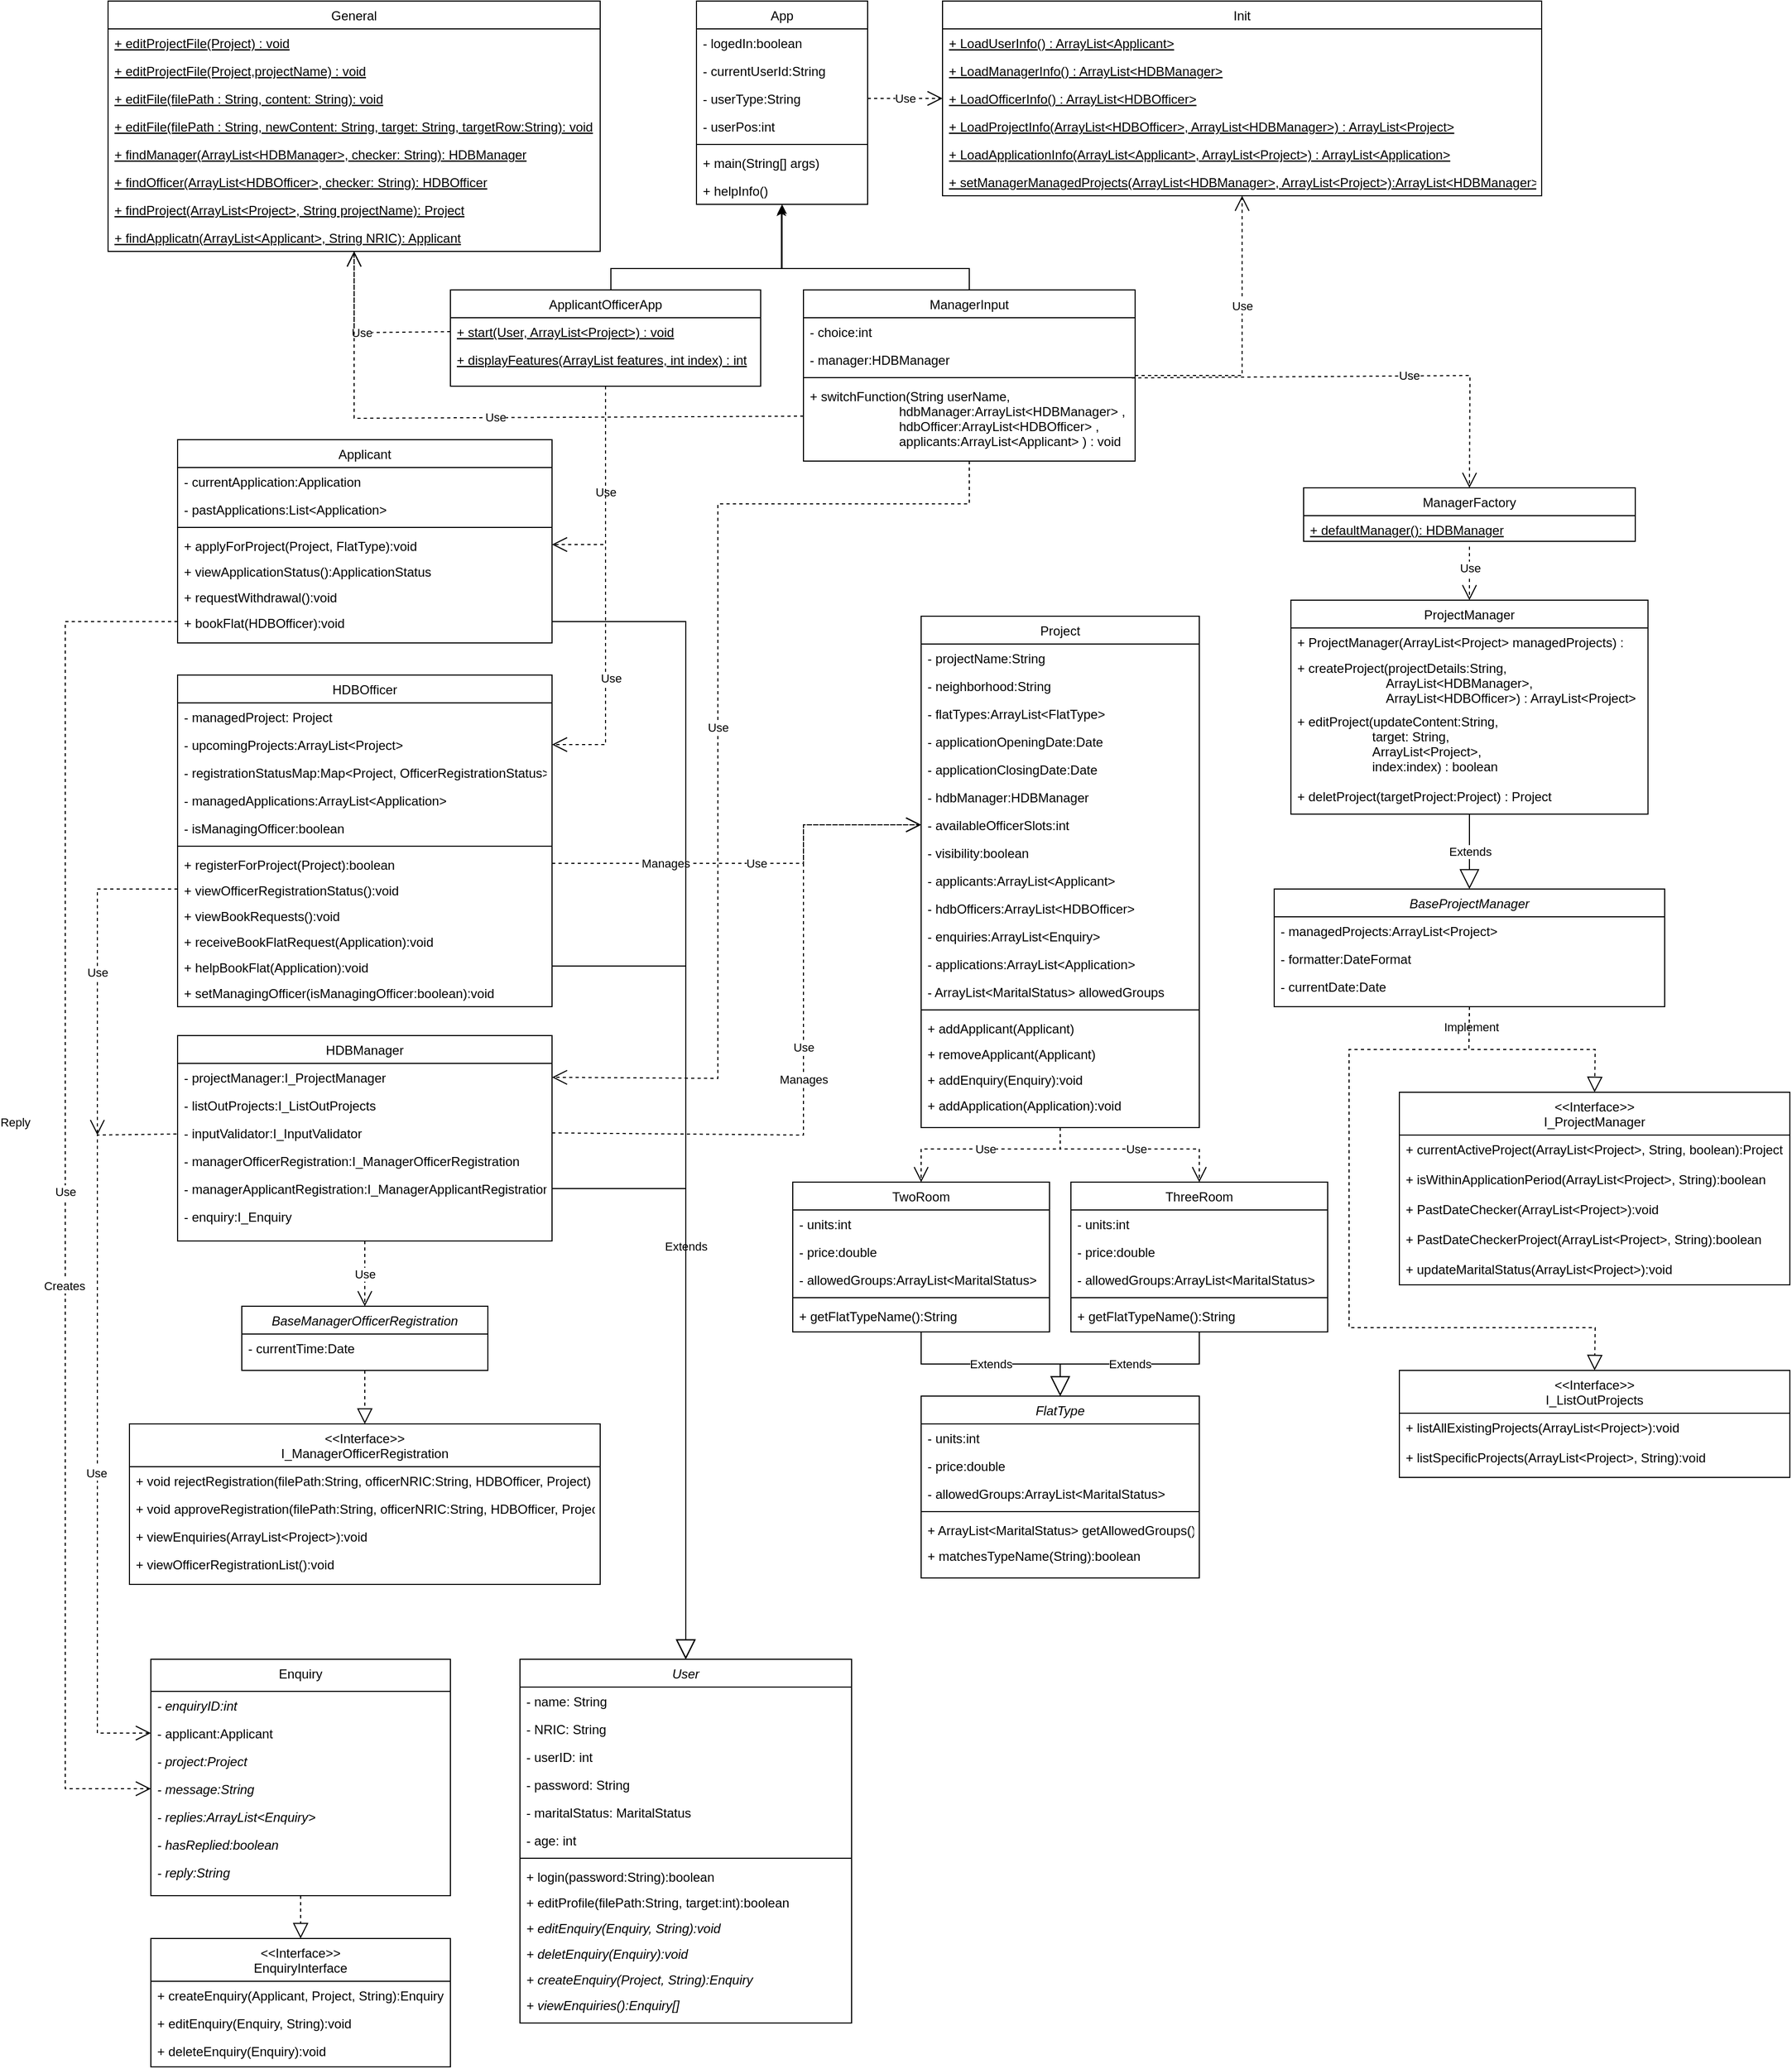 <mxfile version="26.2.14">
  <diagram id="C5RBs43oDa-KdzZeNtuy" name="Page-1">
    <mxGraphModel dx="4300" dy="1757" grid="1" gridSize="10" guides="1" tooltips="1" connect="1" arrows="1" fold="1" page="1" pageScale="1" pageWidth="827" pageHeight="1169" math="0" shadow="0">
      <root>
        <mxCell id="WIyWlLk6GJQsqaUBKTNV-0" />
        <mxCell id="WIyWlLk6GJQsqaUBKTNV-1" parent="WIyWlLk6GJQsqaUBKTNV-0" />
        <mxCell id="zkfFHV4jXpPFQw0GAbJ--0" value="App" style="swimlane;fontStyle=0;align=center;verticalAlign=top;childLayout=stackLayout;horizontal=1;startSize=26;horizontalStack=0;resizeParent=1;resizeLast=0;collapsible=1;marginBottom=0;rounded=0;shadow=0;strokeWidth=1;" parent="WIyWlLk6GJQsqaUBKTNV-1" vertex="1">
          <mxGeometry x="220" y="70" width="160" height="190" as="geometry">
            <mxRectangle x="230" y="140" width="160" height="26" as="alternateBounds" />
          </mxGeometry>
        </mxCell>
        <mxCell id="zkfFHV4jXpPFQw0GAbJ--1" value="- logedIn:boolean " style="text;align=left;verticalAlign=top;spacingLeft=4;spacingRight=4;overflow=hidden;rotatable=0;points=[[0,0.5],[1,0.5]];portConstraint=eastwest;" parent="zkfFHV4jXpPFQw0GAbJ--0" vertex="1">
          <mxGeometry y="26" width="160" height="26" as="geometry" />
        </mxCell>
        <mxCell id="zkfFHV4jXpPFQw0GAbJ--2" value="- currentUserId:String " style="text;align=left;verticalAlign=top;spacingLeft=4;spacingRight=4;overflow=hidden;rotatable=0;points=[[0,0.5],[1,0.5]];portConstraint=eastwest;rounded=0;shadow=0;html=0;" parent="zkfFHV4jXpPFQw0GAbJ--0" vertex="1">
          <mxGeometry y="52" width="160" height="26" as="geometry" />
        </mxCell>
        <mxCell id="zkfFHV4jXpPFQw0GAbJ--3" value="- userType:String " style="text;align=left;verticalAlign=top;spacingLeft=4;spacingRight=4;overflow=hidden;rotatable=0;points=[[0,0.5],[1,0.5]];portConstraint=eastwest;rounded=0;shadow=0;html=0;" parent="zkfFHV4jXpPFQw0GAbJ--0" vertex="1">
          <mxGeometry y="78" width="160" height="26" as="geometry" />
        </mxCell>
        <mxCell id="TgePItWMYZYoDdYz196o-4" value="- userPos:int " style="text;align=left;verticalAlign=top;spacingLeft=4;spacingRight=4;overflow=hidden;rotatable=0;points=[[0,0.5],[1,0.5]];portConstraint=eastwest;rounded=0;shadow=0;html=0;" vertex="1" parent="zkfFHV4jXpPFQw0GAbJ--0">
          <mxGeometry y="104" width="160" height="26" as="geometry" />
        </mxCell>
        <mxCell id="zkfFHV4jXpPFQw0GAbJ--4" value="" style="line;html=1;strokeWidth=1;align=left;verticalAlign=middle;spacingTop=-1;spacingLeft=3;spacingRight=3;rotatable=0;labelPosition=right;points=[];portConstraint=eastwest;" parent="zkfFHV4jXpPFQw0GAbJ--0" vertex="1">
          <mxGeometry y="130" width="160" height="8" as="geometry" />
        </mxCell>
        <mxCell id="zkfFHV4jXpPFQw0GAbJ--5" value="+ main(String[] args)" style="text;align=left;verticalAlign=top;spacingLeft=4;spacingRight=4;overflow=hidden;rotatable=0;points=[[0,0.5],[1,0.5]];portConstraint=eastwest;" parent="zkfFHV4jXpPFQw0GAbJ--0" vertex="1">
          <mxGeometry y="138" width="160" height="26" as="geometry" />
        </mxCell>
        <mxCell id="TgePItWMYZYoDdYz196o-1" value="+ helpInfo()" style="text;align=left;verticalAlign=top;spacingLeft=4;spacingRight=4;overflow=hidden;rotatable=0;points=[[0,0.5],[1,0.5]];portConstraint=eastwest;" vertex="1" parent="zkfFHV4jXpPFQw0GAbJ--0">
          <mxGeometry y="164" width="160" height="26" as="geometry" />
        </mxCell>
        <mxCell id="TgePItWMYZYoDdYz196o-8" style="edgeStyle=orthogonalEdgeStyle;rounded=0;orthogonalLoop=1;jettySize=auto;html=1;" edge="1" parent="WIyWlLk6GJQsqaUBKTNV-1" source="zkfFHV4jXpPFQw0GAbJ--6">
          <mxGeometry relative="1" as="geometry">
            <mxPoint x="300" y="260" as="targetPoint" />
            <Array as="points">
              <mxPoint x="475" y="320" />
              <mxPoint x="300" y="320" />
            </Array>
          </mxGeometry>
        </mxCell>
        <mxCell id="zkfFHV4jXpPFQw0GAbJ--6" value="ManagerInput" style="swimlane;fontStyle=0;align=center;verticalAlign=top;childLayout=stackLayout;horizontal=1;startSize=26;horizontalStack=0;resizeParent=1;resizeLast=0;collapsible=1;marginBottom=0;rounded=0;shadow=0;strokeWidth=1;" parent="WIyWlLk6GJQsqaUBKTNV-1" vertex="1">
          <mxGeometry x="320" y="340" width="310" height="160" as="geometry">
            <mxRectangle x="130" y="380" width="160" height="26" as="alternateBounds" />
          </mxGeometry>
        </mxCell>
        <mxCell id="zkfFHV4jXpPFQw0GAbJ--7" value="- choice:int " style="text;align=left;verticalAlign=top;spacingLeft=4;spacingRight=4;overflow=hidden;rotatable=0;points=[[0,0.5],[1,0.5]];portConstraint=eastwest;" parent="zkfFHV4jXpPFQw0GAbJ--6" vertex="1">
          <mxGeometry y="26" width="310" height="26" as="geometry" />
        </mxCell>
        <mxCell id="zkfFHV4jXpPFQw0GAbJ--8" value="- manager:HDBManager " style="text;align=left;verticalAlign=top;spacingLeft=4;spacingRight=4;overflow=hidden;rotatable=0;points=[[0,0.5],[1,0.5]];portConstraint=eastwest;rounded=0;shadow=0;html=0;" parent="zkfFHV4jXpPFQw0GAbJ--6" vertex="1">
          <mxGeometry y="52" width="310" height="26" as="geometry" />
        </mxCell>
        <mxCell id="zkfFHV4jXpPFQw0GAbJ--9" value="" style="line;html=1;strokeWidth=1;align=left;verticalAlign=middle;spacingTop=-1;spacingLeft=3;spacingRight=3;rotatable=0;labelPosition=right;points=[];portConstraint=eastwest;" parent="zkfFHV4jXpPFQw0GAbJ--6" vertex="1">
          <mxGeometry y="78" width="310" height="8" as="geometry" />
        </mxCell>
        <mxCell id="zkfFHV4jXpPFQw0GAbJ--10" value="+ switchFunction(String userName, &#xa;                         hdbManager:ArrayList&lt;HDBManager&gt; , &#xa;                         hdbOfficer:ArrayList&lt;HDBOfficer&gt; , &#xa;                         applicants:ArrayList&lt;Applicant&gt; ) : void" style="text;align=left;verticalAlign=top;spacingLeft=4;spacingRight=4;overflow=hidden;rotatable=0;points=[[0,0.5],[1,0.5]];portConstraint=eastwest;fontStyle=0" parent="zkfFHV4jXpPFQw0GAbJ--6" vertex="1">
          <mxGeometry y="86" width="310" height="64" as="geometry" />
        </mxCell>
        <mxCell id="zkfFHV4jXpPFQw0GAbJ--17" value="ApplicantOfficerApp" style="swimlane;fontStyle=0;align=center;verticalAlign=top;childLayout=stackLayout;horizontal=1;startSize=26;horizontalStack=0;resizeParent=1;resizeLast=0;collapsible=1;marginBottom=0;rounded=0;shadow=0;strokeWidth=1;" parent="WIyWlLk6GJQsqaUBKTNV-1" vertex="1">
          <mxGeometry x="-10" y="340" width="290" height="90" as="geometry">
            <mxRectangle x="10" y="340" width="160" height="26" as="alternateBounds" />
          </mxGeometry>
        </mxCell>
        <mxCell id="zkfFHV4jXpPFQw0GAbJ--24" value="+ start(User, ArrayList&lt;Project&gt;) : void" style="text;align=left;verticalAlign=top;spacingLeft=4;spacingRight=4;overflow=hidden;rotatable=0;points=[[0,0.5],[1,0.5]];portConstraint=eastwest;fontStyle=4" parent="zkfFHV4jXpPFQw0GAbJ--17" vertex="1">
          <mxGeometry y="26" width="290" height="26" as="geometry" />
        </mxCell>
        <mxCell id="TgePItWMYZYoDdYz196o-10" value="+ displayFeatures(ArrayList features, int index) : int" style="text;align=left;verticalAlign=top;spacingLeft=4;spacingRight=4;overflow=hidden;rotatable=0;points=[[0,0.5],[1,0.5]];portConstraint=eastwest;fontStyle=4" vertex="1" parent="zkfFHV4jXpPFQw0GAbJ--17">
          <mxGeometry y="52" width="290" height="26" as="geometry" />
        </mxCell>
        <mxCell id="TgePItWMYZYoDdYz196o-12" value="Init" style="swimlane;fontStyle=0;align=center;verticalAlign=top;childLayout=stackLayout;horizontal=1;startSize=26;horizontalStack=0;resizeParent=1;resizeLast=0;collapsible=1;marginBottom=0;rounded=0;shadow=0;strokeWidth=1;" vertex="1" parent="WIyWlLk6GJQsqaUBKTNV-1">
          <mxGeometry x="450" y="70" width="560" height="182" as="geometry">
            <mxRectangle x="550" y="140" width="160" height="26" as="alternateBounds" />
          </mxGeometry>
        </mxCell>
        <mxCell id="TgePItWMYZYoDdYz196o-13" value="+ LoadUserInfo() : ArrayList&lt;Applicant&gt;" style="text;align=left;verticalAlign=top;spacingLeft=4;spacingRight=4;overflow=hidden;rotatable=0;points=[[0,0.5],[1,0.5]];portConstraint=eastwest;fontStyle=4" vertex="1" parent="TgePItWMYZYoDdYz196o-12">
          <mxGeometry y="26" width="560" height="26" as="geometry" />
        </mxCell>
        <mxCell id="TgePItWMYZYoDdYz196o-14" value="+ LoadManagerInfo() : ArrayList&lt;HDBManager&gt;" style="text;align=left;verticalAlign=top;spacingLeft=4;spacingRight=4;overflow=hidden;rotatable=0;points=[[0,0.5],[1,0.5]];portConstraint=eastwest;fontStyle=4" vertex="1" parent="TgePItWMYZYoDdYz196o-12">
          <mxGeometry y="52" width="560" height="26" as="geometry" />
        </mxCell>
        <mxCell id="TgePItWMYZYoDdYz196o-23" value="+ LoadOfficerInfo() : ArrayList&lt;HDBOfficer&gt;" style="text;align=left;verticalAlign=top;spacingLeft=4;spacingRight=4;overflow=hidden;rotatable=0;points=[[0,0.5],[1,0.5]];portConstraint=eastwest;fontStyle=4" vertex="1" parent="TgePItWMYZYoDdYz196o-12">
          <mxGeometry y="78" width="560" height="26" as="geometry" />
        </mxCell>
        <mxCell id="TgePItWMYZYoDdYz196o-26" value="+ LoadProjectInfo(ArrayList&lt;HDBOfficer&gt;, ArrayList&lt;HDBManager&gt;) : ArrayList&lt;Project&gt;" style="text;align=left;verticalAlign=top;spacingLeft=4;spacingRight=4;overflow=hidden;rotatable=0;points=[[0,0.5],[1,0.5]];portConstraint=eastwest;fontStyle=4" vertex="1" parent="TgePItWMYZYoDdYz196o-12">
          <mxGeometry y="104" width="560" height="26" as="geometry" />
        </mxCell>
        <mxCell id="TgePItWMYZYoDdYz196o-25" value="+ LoadApplicationInfo(ArrayList&lt;Applicant&gt;, ArrayList&lt;Project&gt;) : ArrayList&lt;Application&gt;" style="text;align=left;verticalAlign=top;spacingLeft=4;spacingRight=4;overflow=hidden;rotatable=0;points=[[0,0.5],[1,0.5]];portConstraint=eastwest;fontStyle=4" vertex="1" parent="TgePItWMYZYoDdYz196o-12">
          <mxGeometry y="130" width="560" height="26" as="geometry" />
        </mxCell>
        <mxCell id="TgePItWMYZYoDdYz196o-24" value="+ setManagerManagedProjects(ArrayList&lt;HDBManager&gt;, ArrayList&lt;Project&gt;):ArrayList&lt;HDBManager&gt;" style="text;align=left;verticalAlign=top;spacingLeft=4;spacingRight=4;overflow=hidden;rotatable=0;points=[[0,0.5],[1,0.5]];portConstraint=eastwest;fontStyle=4" vertex="1" parent="TgePItWMYZYoDdYz196o-12">
          <mxGeometry y="156" width="560" height="26" as="geometry" />
        </mxCell>
        <mxCell id="TgePItWMYZYoDdYz196o-27" style="edgeStyle=orthogonalEdgeStyle;rounded=0;orthogonalLoop=1;jettySize=auto;html=1;entryX=0.496;entryY=1.071;entryDx=0;entryDy=0;entryPerimeter=0;" edge="1" parent="WIyWlLk6GJQsqaUBKTNV-1" source="zkfFHV4jXpPFQw0GAbJ--17" target="TgePItWMYZYoDdYz196o-1">
          <mxGeometry relative="1" as="geometry">
            <Array as="points">
              <mxPoint x="140" y="320" />
              <mxPoint x="299" y="320" />
            </Array>
          </mxGeometry>
        </mxCell>
        <mxCell id="TgePItWMYZYoDdYz196o-28" value="Use" style="endArrow=open;endSize=12;dashed=1;html=1;rounded=0;exitX=1;exitY=0.5;exitDx=0;exitDy=0;entryX=0;entryY=0.5;entryDx=0;entryDy=0;" edge="1" parent="WIyWlLk6GJQsqaUBKTNV-1" source="zkfFHV4jXpPFQw0GAbJ--3" target="TgePItWMYZYoDdYz196o-23">
          <mxGeometry width="160" relative="1" as="geometry">
            <mxPoint x="430" y="160" as="sourcePoint" />
            <mxPoint x="590" y="160" as="targetPoint" />
          </mxGeometry>
        </mxCell>
        <mxCell id="TgePItWMYZYoDdYz196o-30" value="Use" style="endArrow=open;endSize=12;dashed=1;html=1;rounded=0;entryX=0.5;entryY=1;entryDx=0;entryDy=0;" edge="1" parent="WIyWlLk6GJQsqaUBKTNV-1" target="TgePItWMYZYoDdYz196o-12">
          <mxGeometry x="0.233" width="160" relative="1" as="geometry">
            <mxPoint x="630" y="420" as="sourcePoint" />
            <mxPoint x="680" y="181" as="targetPoint" />
            <Array as="points">
              <mxPoint x="730" y="420" />
            </Array>
            <mxPoint as="offset" />
          </mxGeometry>
        </mxCell>
        <mxCell id="TgePItWMYZYoDdYz196o-32" value="General" style="swimlane;fontStyle=0;align=center;verticalAlign=top;childLayout=stackLayout;horizontal=1;startSize=26;horizontalStack=0;resizeParent=1;resizeLast=0;collapsible=1;marginBottom=0;rounded=0;shadow=0;strokeWidth=1;" vertex="1" parent="WIyWlLk6GJQsqaUBKTNV-1">
          <mxGeometry x="-330" y="70" width="460" height="234" as="geometry">
            <mxRectangle x="550" y="140" width="160" height="26" as="alternateBounds" />
          </mxGeometry>
        </mxCell>
        <mxCell id="TgePItWMYZYoDdYz196o-33" value="+ editProjectFile(Project) : void" style="text;align=left;verticalAlign=top;spacingLeft=4;spacingRight=4;overflow=hidden;rotatable=0;points=[[0,0.5],[1,0.5]];portConstraint=eastwest;fontStyle=4" vertex="1" parent="TgePItWMYZYoDdYz196o-32">
          <mxGeometry y="26" width="460" height="26" as="geometry" />
        </mxCell>
        <mxCell id="TgePItWMYZYoDdYz196o-34" value="+ editProjectFile(Project,projectName) : void" style="text;align=left;verticalAlign=top;spacingLeft=4;spacingRight=4;overflow=hidden;rotatable=0;points=[[0,0.5],[1,0.5]];portConstraint=eastwest;fontStyle=4" vertex="1" parent="TgePItWMYZYoDdYz196o-32">
          <mxGeometry y="52" width="460" height="26" as="geometry" />
        </mxCell>
        <mxCell id="TgePItWMYZYoDdYz196o-35" value="+ editFile(filePath : String, content: String): void" style="text;align=left;verticalAlign=top;spacingLeft=4;spacingRight=4;overflow=hidden;rotatable=0;points=[[0,0.5],[1,0.5]];portConstraint=eastwest;fontStyle=4" vertex="1" parent="TgePItWMYZYoDdYz196o-32">
          <mxGeometry y="78" width="460" height="26" as="geometry" />
        </mxCell>
        <mxCell id="TgePItWMYZYoDdYz196o-36" value="+ editFile(filePath : String, newContent: String, target: String, targetRow:String): void" style="text;align=left;verticalAlign=top;spacingLeft=4;spacingRight=4;overflow=hidden;rotatable=0;points=[[0,0.5],[1,0.5]];portConstraint=eastwest;fontStyle=4" vertex="1" parent="TgePItWMYZYoDdYz196o-32">
          <mxGeometry y="104" width="460" height="26" as="geometry" />
        </mxCell>
        <mxCell id="TgePItWMYZYoDdYz196o-37" value="+ findManager(ArrayList&lt;HDBManager&gt;, checker: String): HDBManager" style="text;align=left;verticalAlign=top;spacingLeft=4;spacingRight=4;overflow=hidden;rotatable=0;points=[[0,0.5],[1,0.5]];portConstraint=eastwest;fontStyle=4" vertex="1" parent="TgePItWMYZYoDdYz196o-32">
          <mxGeometry y="130" width="460" height="26" as="geometry" />
        </mxCell>
        <mxCell id="TgePItWMYZYoDdYz196o-38" value="+ findOfficer(ArrayList&lt;HDBOfficer&gt;, checker: String): HDBOfficer" style="text;align=left;verticalAlign=top;spacingLeft=4;spacingRight=4;overflow=hidden;rotatable=0;points=[[0,0.5],[1,0.5]];portConstraint=eastwest;fontStyle=4" vertex="1" parent="TgePItWMYZYoDdYz196o-32">
          <mxGeometry y="156" width="460" height="26" as="geometry" />
        </mxCell>
        <mxCell id="TgePItWMYZYoDdYz196o-49" value="+ findProject(ArrayList&lt;Project&gt;, String projectName): Project" style="text;align=left;verticalAlign=top;spacingLeft=4;spacingRight=4;overflow=hidden;rotatable=0;points=[[0,0.5],[1,0.5]];portConstraint=eastwest;fontStyle=4" vertex="1" parent="TgePItWMYZYoDdYz196o-32">
          <mxGeometry y="182" width="460" height="26" as="geometry" />
        </mxCell>
        <mxCell id="TgePItWMYZYoDdYz196o-48" value="+ findApplicatn(ArrayList&lt;Applicant&gt;, String NRIC): Applicant" style="text;align=left;verticalAlign=top;spacingLeft=4;spacingRight=4;overflow=hidden;rotatable=0;points=[[0,0.5],[1,0.5]];portConstraint=eastwest;fontStyle=4" vertex="1" parent="TgePItWMYZYoDdYz196o-32">
          <mxGeometry y="208" width="460" height="26" as="geometry" />
        </mxCell>
        <mxCell id="TgePItWMYZYoDdYz196o-46" value="Use" style="endArrow=open;endSize=12;dashed=1;html=1;rounded=0;exitX=0;exitY=0.5;exitDx=0;exitDy=0;entryX=0.5;entryY=1;entryDx=0;entryDy=0;" edge="1" parent="WIyWlLk6GJQsqaUBKTNV-1" source="zkfFHV4jXpPFQw0GAbJ--24" target="TgePItWMYZYoDdYz196o-32">
          <mxGeometry width="160" relative="1" as="geometry">
            <mxPoint x="390" y="171" as="sourcePoint" />
            <mxPoint x="-290" y="300" as="targetPoint" />
            <Array as="points">
              <mxPoint x="-100" y="380" />
            </Array>
          </mxGeometry>
        </mxCell>
        <mxCell id="TgePItWMYZYoDdYz196o-47" value="Use" style="endArrow=open;endSize=12;dashed=1;html=1;rounded=0;entryX=0.5;entryY=1;entryDx=0;entryDy=0;exitX=0;exitY=0.5;exitDx=0;exitDy=0;" edge="1" parent="WIyWlLk6GJQsqaUBKTNV-1" source="zkfFHV4jXpPFQw0GAbJ--10" target="TgePItWMYZYoDdYz196o-32">
          <mxGeometry width="160" relative="1" as="geometry">
            <mxPoint x="280" y="440" as="sourcePoint" />
            <mxPoint x="-130" y="450" as="targetPoint" />
            <Array as="points">
              <mxPoint x="-100" y="460" />
            </Array>
          </mxGeometry>
        </mxCell>
        <mxCell id="TgePItWMYZYoDdYz196o-50" value="ManagerFactory" style="swimlane;fontStyle=0;align=center;verticalAlign=top;childLayout=stackLayout;horizontal=1;startSize=26;horizontalStack=0;resizeParent=1;resizeLast=0;collapsible=1;marginBottom=0;rounded=0;shadow=0;strokeWidth=1;" vertex="1" parent="WIyWlLk6GJQsqaUBKTNV-1">
          <mxGeometry x="787.5" y="525" width="310" height="50" as="geometry">
            <mxRectangle x="130" y="380" width="160" height="26" as="alternateBounds" />
          </mxGeometry>
        </mxCell>
        <mxCell id="TgePItWMYZYoDdYz196o-54" value="+ defaultManager(): HDBManager" style="text;align=left;verticalAlign=top;spacingLeft=4;spacingRight=4;overflow=hidden;rotatable=0;points=[[0,0.5],[1,0.5]];portConstraint=eastwest;fontStyle=4" vertex="1" parent="TgePItWMYZYoDdYz196o-50">
          <mxGeometry y="26" width="310" height="24" as="geometry" />
        </mxCell>
        <mxCell id="TgePItWMYZYoDdYz196o-55" value="Use" style="endArrow=open;endSize=12;dashed=1;html=1;rounded=0;entryX=0.5;entryY=0;entryDx=0;entryDy=0;exitX=0.99;exitY=0.529;exitDx=0;exitDy=0;exitPerimeter=0;" edge="1" parent="WIyWlLk6GJQsqaUBKTNV-1" source="zkfFHV4jXpPFQw0GAbJ--9" target="TgePItWMYZYoDdYz196o-50">
          <mxGeometry x="0.233" width="160" relative="1" as="geometry">
            <mxPoint x="639" y="430" as="sourcePoint" />
            <mxPoint x="740" y="262" as="targetPoint" />
            <Array as="points">
              <mxPoint x="943" y="420" />
            </Array>
            <mxPoint as="offset" />
          </mxGeometry>
        </mxCell>
        <mxCell id="TgePItWMYZYoDdYz196o-57" value="ProjectManager" style="swimlane;fontStyle=0;align=center;verticalAlign=top;childLayout=stackLayout;horizontal=1;startSize=26;horizontalStack=0;resizeParent=1;resizeLast=0;collapsible=1;marginBottom=0;rounded=0;shadow=0;strokeWidth=1;" vertex="1" parent="WIyWlLk6GJQsqaUBKTNV-1">
          <mxGeometry x="775.63" y="630" width="333.75" height="200" as="geometry">
            <mxRectangle x="130" y="380" width="160" height="26" as="alternateBounds" />
          </mxGeometry>
        </mxCell>
        <mxCell id="TgePItWMYZYoDdYz196o-58" value="+ ProjectManager(ArrayList&lt;Project&gt; managedProjects) :" style="text;align=left;verticalAlign=top;spacingLeft=4;spacingRight=4;overflow=hidden;rotatable=0;points=[[0,0.5],[1,0.5]];portConstraint=eastwest;fontStyle=0" vertex="1" parent="TgePItWMYZYoDdYz196o-57">
          <mxGeometry y="26" width="333.75" height="24" as="geometry" />
        </mxCell>
        <mxCell id="TgePItWMYZYoDdYz196o-60" value="+ createProject(projectDetails:String, &#xa;                         ArrayList&lt;HDBManager&gt;, &#xa;                         ArrayList&lt;HDBOfficer&gt;) : ArrayList&lt;Project&gt;" style="text;align=left;verticalAlign=top;spacingLeft=4;spacingRight=4;overflow=hidden;rotatable=0;points=[[0,0.5],[1,0.5]];portConstraint=eastwest;fontStyle=0" vertex="1" parent="TgePItWMYZYoDdYz196o-57">
          <mxGeometry y="50" width="333.75" height="50" as="geometry" />
        </mxCell>
        <mxCell id="TgePItWMYZYoDdYz196o-61" value="+ editProject(updateContent:String,&#xa;                     target: String,&#xa;                     ArrayList&lt;Project&gt;,&#xa;                     index:index) : boolean" style="text;align=left;verticalAlign=top;spacingLeft=4;spacingRight=4;overflow=hidden;rotatable=0;points=[[0,0.5],[1,0.5]];portConstraint=eastwest;fontStyle=0" vertex="1" parent="TgePItWMYZYoDdYz196o-57">
          <mxGeometry y="100" width="333.75" height="70" as="geometry" />
        </mxCell>
        <mxCell id="TgePItWMYZYoDdYz196o-62" value="+ deletProject(targetProject:Project) : Project" style="text;align=left;verticalAlign=top;spacingLeft=4;spacingRight=4;overflow=hidden;rotatable=0;points=[[0,0.5],[1,0.5]];portConstraint=eastwest;fontStyle=0" vertex="1" parent="TgePItWMYZYoDdYz196o-57">
          <mxGeometry y="170" width="333.75" height="24" as="geometry" />
        </mxCell>
        <mxCell id="TgePItWMYZYoDdYz196o-59" value="Use" style="endArrow=open;endSize=12;dashed=1;html=1;rounded=0;entryX=0.5;entryY=0;entryDx=0;entryDy=0;" edge="1" parent="WIyWlLk6GJQsqaUBKTNV-1" target="TgePItWMYZYoDdYz196o-57">
          <mxGeometry x="-0.2" width="160" relative="1" as="geometry">
            <mxPoint x="942.5" y="580" as="sourcePoint" />
            <mxPoint x="952.5" y="535" as="targetPoint" />
            <Array as="points" />
            <mxPoint as="offset" />
          </mxGeometry>
        </mxCell>
        <mxCell id="TgePItWMYZYoDdYz196o-74" value="Extends" style="endArrow=block;endSize=16;endFill=0;html=1;rounded=0;entryX=0.5;entryY=0;entryDx=0;entryDy=0;exitX=0.5;exitY=1;exitDx=0;exitDy=0;" edge="1" parent="WIyWlLk6GJQsqaUBKTNV-1" source="TgePItWMYZYoDdYz196o-57" target="TgePItWMYZYoDdYz196o-75">
          <mxGeometry width="160" relative="1" as="geometry">
            <mxPoint x="962.5" y="860" as="sourcePoint" />
            <mxPoint x="935.5" y="920" as="targetPoint" />
          </mxGeometry>
        </mxCell>
        <mxCell id="TgePItWMYZYoDdYz196o-75" value="BaseProjectManager" style="swimlane;fontStyle=2;align=center;verticalAlign=top;childLayout=stackLayout;horizontal=1;startSize=26;horizontalStack=0;resizeParent=1;resizeLast=0;collapsible=1;marginBottom=0;rounded=0;shadow=0;strokeWidth=1;" vertex="1" parent="WIyWlLk6GJQsqaUBKTNV-1">
          <mxGeometry x="760" y="900" width="364.99" height="110" as="geometry">
            <mxRectangle x="130" y="380" width="160" height="26" as="alternateBounds" />
          </mxGeometry>
        </mxCell>
        <mxCell id="TgePItWMYZYoDdYz196o-76" value="- managedProjects:ArrayList&lt;Project&gt; " style="text;align=left;verticalAlign=top;spacingLeft=4;spacingRight=4;overflow=hidden;rotatable=0;points=[[0,0.5],[1,0.5]];portConstraint=eastwest;" vertex="1" parent="TgePItWMYZYoDdYz196o-75">
          <mxGeometry y="26" width="364.99" height="26" as="geometry" />
        </mxCell>
        <mxCell id="TgePItWMYZYoDdYz196o-77" value="- formatter:DateFormat " style="text;align=left;verticalAlign=top;spacingLeft=4;spacingRight=4;overflow=hidden;rotatable=0;points=[[0,0.5],[1,0.5]];portConstraint=eastwest;rounded=0;shadow=0;html=0;" vertex="1" parent="TgePItWMYZYoDdYz196o-75">
          <mxGeometry y="52" width="364.99" height="26" as="geometry" />
        </mxCell>
        <mxCell id="TgePItWMYZYoDdYz196o-80" value="- currentDate:Date " style="text;align=left;verticalAlign=top;spacingLeft=4;spacingRight=4;overflow=hidden;rotatable=0;points=[[0,0.5],[1,0.5]];portConstraint=eastwest;rounded=0;shadow=0;html=0;" vertex="1" parent="TgePItWMYZYoDdYz196o-75">
          <mxGeometry y="78" width="364.99" height="26" as="geometry" />
        </mxCell>
        <mxCell id="TgePItWMYZYoDdYz196o-86" value="&lt;&lt;Interface&gt;&gt;&#xa;I_ProjectManager" style="swimlane;fontStyle=0;align=center;verticalAlign=top;childLayout=stackLayout;horizontal=1;startSize=40;horizontalStack=0;resizeParent=1;resizeLast=0;collapsible=1;marginBottom=0;rounded=0;shadow=0;strokeWidth=1;" vertex="1" parent="WIyWlLk6GJQsqaUBKTNV-1">
          <mxGeometry x="877" y="1090" width="364.99" height="180" as="geometry">
            <mxRectangle x="130" y="380" width="160" height="26" as="alternateBounds" />
          </mxGeometry>
        </mxCell>
        <mxCell id="TgePItWMYZYoDdYz196o-91" value="+ currentActiveProject(ArrayList&lt;Project&gt;, String, boolean):Project " style="text;align=left;verticalAlign=top;spacingLeft=4;spacingRight=4;overflow=hidden;rotatable=0;points=[[0,0.5],[1,0.5]];portConstraint=eastwest;fontStyle=0" vertex="1" parent="TgePItWMYZYoDdYz196o-86">
          <mxGeometry y="40" width="364.99" height="28" as="geometry" />
        </mxCell>
        <mxCell id="TgePItWMYZYoDdYz196o-92" value="+ isWithinApplicationPeriod(ArrayList&lt;Project&gt;, String):boolean " style="text;align=left;verticalAlign=top;spacingLeft=4;spacingRight=4;overflow=hidden;rotatable=0;points=[[0,0.5],[1,0.5]];portConstraint=eastwest;fontStyle=0" vertex="1" parent="TgePItWMYZYoDdYz196o-86">
          <mxGeometry y="68" width="364.99" height="28" as="geometry" />
        </mxCell>
        <mxCell id="TgePItWMYZYoDdYz196o-93" value="+ PastDateChecker(ArrayList&lt;Project&gt;):void" style="text;align=left;verticalAlign=top;spacingLeft=4;spacingRight=4;overflow=hidden;rotatable=0;points=[[0,0.5],[1,0.5]];portConstraint=eastwest;fontStyle=0" vertex="1" parent="TgePItWMYZYoDdYz196o-86">
          <mxGeometry y="96" width="364.99" height="28" as="geometry" />
        </mxCell>
        <mxCell id="TgePItWMYZYoDdYz196o-94" value="+ PastDateCheckerProject(ArrayList&lt;Project&gt;, String):boolean " style="text;align=left;verticalAlign=top;spacingLeft=4;spacingRight=4;overflow=hidden;rotatable=0;points=[[0,0.5],[1,0.5]];portConstraint=eastwest;fontStyle=0" vertex="1" parent="TgePItWMYZYoDdYz196o-86">
          <mxGeometry y="124" width="364.99" height="28" as="geometry" />
        </mxCell>
        <mxCell id="TgePItWMYZYoDdYz196o-95" value="+ updateMaritalStatus(ArrayList&lt;Project&gt;):void" style="text;align=left;verticalAlign=top;spacingLeft=4;spacingRight=4;overflow=hidden;rotatable=0;points=[[0,0.5],[1,0.5]];portConstraint=eastwest;fontStyle=0" vertex="1" parent="TgePItWMYZYoDdYz196o-86">
          <mxGeometry y="152" width="364.99" height="28" as="geometry" />
        </mxCell>
        <mxCell id="TgePItWMYZYoDdYz196o-96" value="" style="endArrow=block;dashed=1;endFill=0;endSize=12;html=1;rounded=0;exitX=0.5;exitY=1;exitDx=0;exitDy=0;entryX=0.5;entryY=0;entryDx=0;entryDy=0;" edge="1" parent="WIyWlLk6GJQsqaUBKTNV-1" source="TgePItWMYZYoDdYz196o-75" target="TgePItWMYZYoDdYz196o-86">
          <mxGeometry width="160" relative="1" as="geometry">
            <mxPoint x="1300" y="1090" as="sourcePoint" />
            <mxPoint x="1460" y="1090" as="targetPoint" />
            <Array as="points">
              <mxPoint x="942" y="1050" />
              <mxPoint x="1060" y="1050" />
            </Array>
          </mxGeometry>
        </mxCell>
        <mxCell id="TgePItWMYZYoDdYz196o-294" value="Implement" style="edgeLabel;html=1;align=center;verticalAlign=middle;resizable=0;points=[];" vertex="1" connectable="0" parent="TgePItWMYZYoDdYz196o-96">
          <mxGeometry x="-0.258" y="1" relative="1" as="geometry">
            <mxPoint x="-32" y="-20" as="offset" />
          </mxGeometry>
        </mxCell>
        <mxCell id="TgePItWMYZYoDdYz196o-97" value="&lt;&lt;Interface&gt;&gt;&#xa;I_ListOutProjects" style="swimlane;fontStyle=0;align=center;verticalAlign=top;childLayout=stackLayout;horizontal=1;startSize=40;horizontalStack=0;resizeParent=1;resizeLast=0;collapsible=1;marginBottom=0;rounded=0;shadow=0;strokeWidth=1;" vertex="1" parent="WIyWlLk6GJQsqaUBKTNV-1">
          <mxGeometry x="877" y="1350" width="364.99" height="100" as="geometry">
            <mxRectangle x="130" y="380" width="160" height="26" as="alternateBounds" />
          </mxGeometry>
        </mxCell>
        <mxCell id="TgePItWMYZYoDdYz196o-98" value="+ listAllExistingProjects(ArrayList&lt;Project&gt;):void " style="text;align=left;verticalAlign=top;spacingLeft=4;spacingRight=4;overflow=hidden;rotatable=0;points=[[0,0.5],[1,0.5]];portConstraint=eastwest;fontStyle=0" vertex="1" parent="TgePItWMYZYoDdYz196o-97">
          <mxGeometry y="40" width="364.99" height="28" as="geometry" />
        </mxCell>
        <mxCell id="TgePItWMYZYoDdYz196o-99" value="+ listSpecificProjects(ArrayList&lt;Project&gt;, String):void " style="text;align=left;verticalAlign=top;spacingLeft=4;spacingRight=4;overflow=hidden;rotatable=0;points=[[0,0.5],[1,0.5]];portConstraint=eastwest;fontStyle=0" vertex="1" parent="TgePItWMYZYoDdYz196o-97">
          <mxGeometry y="68" width="364.99" height="28" as="geometry" />
        </mxCell>
        <mxCell id="TgePItWMYZYoDdYz196o-103" value="" style="endArrow=block;dashed=1;endFill=0;endSize=12;html=1;rounded=0;entryX=0.5;entryY=0;entryDx=0;entryDy=0;exitX=0.5;exitY=1;exitDx=0;exitDy=0;" edge="1" parent="WIyWlLk6GJQsqaUBKTNV-1" source="TgePItWMYZYoDdYz196o-75" target="TgePItWMYZYoDdYz196o-97">
          <mxGeometry width="160" relative="1" as="geometry">
            <mxPoint x="880" y="1070" as="sourcePoint" />
            <mxPoint x="1052" y="1100" as="targetPoint" />
            <Array as="points">
              <mxPoint x="942" y="1050" />
              <mxPoint x="830" y="1050" />
              <mxPoint x="830" y="1310" />
              <mxPoint x="1060" y="1310" />
            </Array>
          </mxGeometry>
        </mxCell>
        <mxCell id="TgePItWMYZYoDdYz196o-104" value="Applicant" style="swimlane;fontStyle=0;align=center;verticalAlign=top;childLayout=stackLayout;horizontal=1;startSize=26;horizontalStack=0;resizeParent=1;resizeLast=0;collapsible=1;marginBottom=0;rounded=0;shadow=0;strokeWidth=1;" vertex="1" parent="WIyWlLk6GJQsqaUBKTNV-1">
          <mxGeometry x="-265" y="480" width="350" height="190" as="geometry">
            <mxRectangle x="130" y="380" width="160" height="26" as="alternateBounds" />
          </mxGeometry>
        </mxCell>
        <mxCell id="TgePItWMYZYoDdYz196o-105" value="- currentApplication:Application " style="text;align=left;verticalAlign=top;spacingLeft=4;spacingRight=4;overflow=hidden;rotatable=0;points=[[0,0.5],[1,0.5]];portConstraint=eastwest;" vertex="1" parent="TgePItWMYZYoDdYz196o-104">
          <mxGeometry y="26" width="350" height="26" as="geometry" />
        </mxCell>
        <mxCell id="TgePItWMYZYoDdYz196o-106" value="- pastApplications:List&lt;Application&gt; " style="text;align=left;verticalAlign=top;spacingLeft=4;spacingRight=4;overflow=hidden;rotatable=0;points=[[0,0.5],[1,0.5]];portConstraint=eastwest;rounded=0;shadow=0;html=0;" vertex="1" parent="TgePItWMYZYoDdYz196o-104">
          <mxGeometry y="52" width="350" height="26" as="geometry" />
        </mxCell>
        <mxCell id="TgePItWMYZYoDdYz196o-107" value="" style="line;html=1;strokeWidth=1;align=left;verticalAlign=middle;spacingTop=-1;spacingLeft=3;spacingRight=3;rotatable=0;labelPosition=right;points=[];portConstraint=eastwest;" vertex="1" parent="TgePItWMYZYoDdYz196o-104">
          <mxGeometry y="78" width="350" height="8" as="geometry" />
        </mxCell>
        <mxCell id="TgePItWMYZYoDdYz196o-112" value="+ applyForProject(Project, FlatType):void" style="text;align=left;verticalAlign=top;spacingLeft=4;spacingRight=4;overflow=hidden;rotatable=0;points=[[0,0.5],[1,0.5]];portConstraint=eastwest;fontStyle=0" vertex="1" parent="TgePItWMYZYoDdYz196o-104">
          <mxGeometry y="86" width="350" height="24" as="geometry" />
        </mxCell>
        <mxCell id="TgePItWMYZYoDdYz196o-114" value="+ viewApplicationStatus():ApplicationStatus " style="text;align=left;verticalAlign=top;spacingLeft=4;spacingRight=4;overflow=hidden;rotatable=0;points=[[0,0.5],[1,0.5]];portConstraint=eastwest;fontStyle=0" vertex="1" parent="TgePItWMYZYoDdYz196o-104">
          <mxGeometry y="110" width="350" height="24" as="geometry" />
        </mxCell>
        <mxCell id="TgePItWMYZYoDdYz196o-113" value="+ requestWithdrawal():void " style="text;align=left;verticalAlign=top;spacingLeft=4;spacingRight=4;overflow=hidden;rotatable=0;points=[[0,0.5],[1,0.5]];portConstraint=eastwest;fontStyle=0" vertex="1" parent="TgePItWMYZYoDdYz196o-104">
          <mxGeometry y="134" width="350" height="24" as="geometry" />
        </mxCell>
        <mxCell id="TgePItWMYZYoDdYz196o-115" value="+ bookFlat(HDBOfficer):void " style="text;align=left;verticalAlign=top;spacingLeft=4;spacingRight=4;overflow=hidden;rotatable=0;points=[[0,0.5],[1,0.5]];portConstraint=eastwest;fontStyle=0" vertex="1" parent="TgePItWMYZYoDdYz196o-104">
          <mxGeometry y="158" width="350" height="24" as="geometry" />
        </mxCell>
        <mxCell id="TgePItWMYZYoDdYz196o-116" value="User" style="swimlane;fontStyle=2;align=center;verticalAlign=top;childLayout=stackLayout;horizontal=1;startSize=26;horizontalStack=0;resizeParent=1;resizeLast=0;collapsible=1;marginBottom=0;rounded=0;shadow=0;strokeWidth=1;" vertex="1" parent="WIyWlLk6GJQsqaUBKTNV-1">
          <mxGeometry x="55" y="1620" width="310" height="340" as="geometry">
            <mxRectangle x="130" y="380" width="160" height="26" as="alternateBounds" />
          </mxGeometry>
        </mxCell>
        <mxCell id="TgePItWMYZYoDdYz196o-117" value="- name: String" style="text;align=left;verticalAlign=top;spacingLeft=4;spacingRight=4;overflow=hidden;rotatable=0;points=[[0,0.5],[1,0.5]];portConstraint=eastwest;" vertex="1" parent="TgePItWMYZYoDdYz196o-116">
          <mxGeometry y="26" width="310" height="26" as="geometry" />
        </mxCell>
        <mxCell id="TgePItWMYZYoDdYz196o-118" value="- NRIC: String" style="text;align=left;verticalAlign=top;spacingLeft=4;spacingRight=4;overflow=hidden;rotatable=0;points=[[0,0.5],[1,0.5]];portConstraint=eastwest;rounded=0;shadow=0;html=0;" vertex="1" parent="TgePItWMYZYoDdYz196o-116">
          <mxGeometry y="52" width="310" height="26" as="geometry" />
        </mxCell>
        <mxCell id="TgePItWMYZYoDdYz196o-129" value="- userID: int" style="text;align=left;verticalAlign=top;spacingLeft=4;spacingRight=4;overflow=hidden;rotatable=0;points=[[0,0.5],[1,0.5]];portConstraint=eastwest;rounded=0;shadow=0;html=0;" vertex="1" parent="TgePItWMYZYoDdYz196o-116">
          <mxGeometry y="78" width="310" height="26" as="geometry" />
        </mxCell>
        <mxCell id="TgePItWMYZYoDdYz196o-128" value="- password: String" style="text;align=left;verticalAlign=top;spacingLeft=4;spacingRight=4;overflow=hidden;rotatable=0;points=[[0,0.5],[1,0.5]];portConstraint=eastwest;rounded=0;shadow=0;html=0;" vertex="1" parent="TgePItWMYZYoDdYz196o-116">
          <mxGeometry y="104" width="310" height="26" as="geometry" />
        </mxCell>
        <mxCell id="TgePItWMYZYoDdYz196o-131" value="- maritalStatus: MaritalStatus" style="text;align=left;verticalAlign=top;spacingLeft=4;spacingRight=4;overflow=hidden;rotatable=0;points=[[0,0.5],[1,0.5]];portConstraint=eastwest;rounded=0;shadow=0;html=0;" vertex="1" parent="TgePItWMYZYoDdYz196o-116">
          <mxGeometry y="130" width="310" height="26" as="geometry" />
        </mxCell>
        <mxCell id="TgePItWMYZYoDdYz196o-130" value="- age: int" style="text;align=left;verticalAlign=top;spacingLeft=4;spacingRight=4;overflow=hidden;rotatable=0;points=[[0,0.5],[1,0.5]];portConstraint=eastwest;rounded=0;shadow=0;html=0;" vertex="1" parent="TgePItWMYZYoDdYz196o-116">
          <mxGeometry y="156" width="310" height="26" as="geometry" />
        </mxCell>
        <mxCell id="TgePItWMYZYoDdYz196o-119" value="" style="line;html=1;strokeWidth=1;align=left;verticalAlign=middle;spacingTop=-1;spacingLeft=3;spacingRight=3;rotatable=0;labelPosition=right;points=[];portConstraint=eastwest;" vertex="1" parent="TgePItWMYZYoDdYz196o-116">
          <mxGeometry y="182" width="310" height="8" as="geometry" />
        </mxCell>
        <mxCell id="TgePItWMYZYoDdYz196o-125" value="+ login(password:String):boolean" style="text;align=left;verticalAlign=top;spacingLeft=4;spacingRight=4;overflow=hidden;rotatable=0;points=[[0,0.5],[1,0.5]];portConstraint=eastwest;fontStyle=0" vertex="1" parent="TgePItWMYZYoDdYz196o-116">
          <mxGeometry y="190" width="310" height="24" as="geometry" />
        </mxCell>
        <mxCell id="TgePItWMYZYoDdYz196o-126" value="+ editProfile(filePath:String, target:int):boolean" style="text;align=left;verticalAlign=top;spacingLeft=4;spacingRight=4;overflow=hidden;rotatable=0;points=[[0,0.5],[1,0.5]];portConstraint=eastwest;fontStyle=0" vertex="1" parent="TgePItWMYZYoDdYz196o-116">
          <mxGeometry y="214" width="310" height="24" as="geometry" />
        </mxCell>
        <mxCell id="TgePItWMYZYoDdYz196o-110" value="+ editEnquiry(Enquiry, String):void " style="text;align=left;verticalAlign=top;spacingLeft=4;spacingRight=4;overflow=hidden;rotatable=0;points=[[0,0.5],[1,0.5]];portConstraint=eastwest;fontStyle=2" vertex="1" parent="TgePItWMYZYoDdYz196o-116">
          <mxGeometry y="238" width="310" height="24" as="geometry" />
        </mxCell>
        <mxCell id="TgePItWMYZYoDdYz196o-111" value="+ deletEnquiry(Enquiry):void " style="text;align=left;verticalAlign=top;spacingLeft=4;spacingRight=4;overflow=hidden;rotatable=0;points=[[0,0.5],[1,0.5]];portConstraint=eastwest;fontStyle=2" vertex="1" parent="TgePItWMYZYoDdYz196o-116">
          <mxGeometry y="262" width="310" height="24" as="geometry" />
        </mxCell>
        <mxCell id="TgePItWMYZYoDdYz196o-108" value="+ createEnquiry(Project, String):Enquiry " style="text;align=left;verticalAlign=top;spacingLeft=4;spacingRight=4;overflow=hidden;rotatable=0;points=[[0,0.5],[1,0.5]];portConstraint=eastwest;fontStyle=2" vertex="1" parent="TgePItWMYZYoDdYz196o-116">
          <mxGeometry y="286" width="310" height="24" as="geometry" />
        </mxCell>
        <mxCell id="TgePItWMYZYoDdYz196o-109" value="+ viewEnquiries():Enquiry[] " style="text;align=left;verticalAlign=top;spacingLeft=4;spacingRight=4;overflow=hidden;rotatable=0;points=[[0,0.5],[1,0.5]];portConstraint=eastwest;fontStyle=2" vertex="1" parent="TgePItWMYZYoDdYz196o-116">
          <mxGeometry y="310" width="310" height="24" as="geometry" />
        </mxCell>
        <mxCell id="TgePItWMYZYoDdYz196o-133" value="HDBOfficer" style="swimlane;fontStyle=0;align=center;verticalAlign=top;childLayout=stackLayout;horizontal=1;startSize=26;horizontalStack=0;resizeParent=1;resizeLast=0;collapsible=1;marginBottom=0;rounded=0;shadow=0;strokeWidth=1;" vertex="1" parent="WIyWlLk6GJQsqaUBKTNV-1">
          <mxGeometry x="-265" y="700" width="350" height="310" as="geometry">
            <mxRectangle x="130" y="380" width="160" height="26" as="alternateBounds" />
          </mxGeometry>
        </mxCell>
        <mxCell id="TgePItWMYZYoDdYz196o-134" value="- managedProject: Project" style="text;align=left;verticalAlign=top;spacingLeft=4;spacingRight=4;overflow=hidden;rotatable=0;points=[[0,0.5],[1,0.5]];portConstraint=eastwest;" vertex="1" parent="TgePItWMYZYoDdYz196o-133">
          <mxGeometry y="26" width="350" height="26" as="geometry" />
        </mxCell>
        <mxCell id="TgePItWMYZYoDdYz196o-141" value="- upcomingProjects:ArrayList&lt;Project&gt;" style="text;align=left;verticalAlign=top;spacingLeft=4;spacingRight=4;overflow=hidden;rotatable=0;points=[[0,0.5],[1,0.5]];portConstraint=eastwest;rounded=0;shadow=0;html=0;" vertex="1" parent="TgePItWMYZYoDdYz196o-133">
          <mxGeometry y="52" width="350" height="26" as="geometry" />
        </mxCell>
        <mxCell id="TgePItWMYZYoDdYz196o-135" value="- registrationStatusMap:Map&lt;Project, OfficerRegistrationStatus&gt; " style="text;align=left;verticalAlign=top;spacingLeft=4;spacingRight=4;overflow=hidden;rotatable=0;points=[[0,0.5],[1,0.5]];portConstraint=eastwest;rounded=0;shadow=0;html=0;" vertex="1" parent="TgePItWMYZYoDdYz196o-133">
          <mxGeometry y="78" width="350" height="26" as="geometry" />
        </mxCell>
        <mxCell id="TgePItWMYZYoDdYz196o-143" value="- managedApplications:ArrayList&lt;Application&gt;" style="text;align=left;verticalAlign=top;spacingLeft=4;spacingRight=4;overflow=hidden;rotatable=0;points=[[0,0.5],[1,0.5]];portConstraint=eastwest;rounded=0;shadow=0;html=0;" vertex="1" parent="TgePItWMYZYoDdYz196o-133">
          <mxGeometry y="104" width="350" height="26" as="geometry" />
        </mxCell>
        <mxCell id="TgePItWMYZYoDdYz196o-142" value="- isManagingOfficer:boolean" style="text;align=left;verticalAlign=top;spacingLeft=4;spacingRight=4;overflow=hidden;rotatable=0;points=[[0,0.5],[1,0.5]];portConstraint=eastwest;rounded=0;shadow=0;html=0;" vertex="1" parent="TgePItWMYZYoDdYz196o-133">
          <mxGeometry y="130" width="350" height="26" as="geometry" />
        </mxCell>
        <mxCell id="TgePItWMYZYoDdYz196o-136" value="" style="line;html=1;strokeWidth=1;align=left;verticalAlign=middle;spacingTop=-1;spacingLeft=3;spacingRight=3;rotatable=0;labelPosition=right;points=[];portConstraint=eastwest;" vertex="1" parent="TgePItWMYZYoDdYz196o-133">
          <mxGeometry y="156" width="350" height="8" as="geometry" />
        </mxCell>
        <mxCell id="TgePItWMYZYoDdYz196o-137" value="+ registerForProject(Project):boolean" style="text;align=left;verticalAlign=top;spacingLeft=4;spacingRight=4;overflow=hidden;rotatable=0;points=[[0,0.5],[1,0.5]];portConstraint=eastwest;fontStyle=0" vertex="1" parent="TgePItWMYZYoDdYz196o-133">
          <mxGeometry y="164" width="350" height="24" as="geometry" />
        </mxCell>
        <mxCell id="TgePItWMYZYoDdYz196o-138" value="+ viewOfficerRegistrationStatus():void " style="text;align=left;verticalAlign=top;spacingLeft=4;spacingRight=4;overflow=hidden;rotatable=0;points=[[0,0.5],[1,0.5]];portConstraint=eastwest;fontStyle=0" vertex="1" parent="TgePItWMYZYoDdYz196o-133">
          <mxGeometry y="188" width="350" height="24" as="geometry" />
        </mxCell>
        <mxCell id="TgePItWMYZYoDdYz196o-139" value="+ viewBookRequests():void" style="text;align=left;verticalAlign=top;spacingLeft=4;spacingRight=4;overflow=hidden;rotatable=0;points=[[0,0.5],[1,0.5]];portConstraint=eastwest;fontStyle=0" vertex="1" parent="TgePItWMYZYoDdYz196o-133">
          <mxGeometry y="212" width="350" height="24" as="geometry" />
        </mxCell>
        <mxCell id="TgePItWMYZYoDdYz196o-140" value="+ receiveBookFlatRequest(Application):void " style="text;align=left;verticalAlign=top;spacingLeft=4;spacingRight=4;overflow=hidden;rotatable=0;points=[[0,0.5],[1,0.5]];portConstraint=eastwest;fontStyle=0" vertex="1" parent="TgePItWMYZYoDdYz196o-133">
          <mxGeometry y="236" width="350" height="24" as="geometry" />
        </mxCell>
        <mxCell id="TgePItWMYZYoDdYz196o-144" value="+ helpBookFlat(Application):void " style="text;align=left;verticalAlign=top;spacingLeft=4;spacingRight=4;overflow=hidden;rotatable=0;points=[[0,0.5],[1,0.5]];portConstraint=eastwest;fontStyle=0" vertex="1" parent="TgePItWMYZYoDdYz196o-133">
          <mxGeometry y="260" width="350" height="24" as="geometry" />
        </mxCell>
        <mxCell id="TgePItWMYZYoDdYz196o-145" value="+ setManagingOfficer(isManagingOfficer:boolean):void " style="text;align=left;verticalAlign=top;spacingLeft=4;spacingRight=4;overflow=hidden;rotatable=0;points=[[0,0.5],[1,0.5]];portConstraint=eastwest;fontStyle=0" vertex="1" parent="TgePItWMYZYoDdYz196o-133">
          <mxGeometry y="284" width="350" height="24" as="geometry" />
        </mxCell>
        <mxCell id="TgePItWMYZYoDdYz196o-147" value="HDBManager" style="swimlane;fontStyle=0;align=center;verticalAlign=top;childLayout=stackLayout;horizontal=1;startSize=26;horizontalStack=0;resizeParent=1;resizeLast=0;collapsible=1;marginBottom=0;rounded=0;shadow=0;strokeWidth=1;" vertex="1" parent="WIyWlLk6GJQsqaUBKTNV-1">
          <mxGeometry x="-265" y="1037" width="350" height="192" as="geometry">
            <mxRectangle x="130" y="380" width="160" height="26" as="alternateBounds" />
          </mxGeometry>
        </mxCell>
        <mxCell id="TgePItWMYZYoDdYz196o-148" value="- projectManager:I_ProjectManager" style="text;align=left;verticalAlign=top;spacingLeft=4;spacingRight=4;overflow=hidden;rotatable=0;points=[[0,0.5],[1,0.5]];portConstraint=eastwest;" vertex="1" parent="TgePItWMYZYoDdYz196o-147">
          <mxGeometry y="26" width="350" height="26" as="geometry" />
        </mxCell>
        <mxCell id="TgePItWMYZYoDdYz196o-149" value="- listOutProjects:I_ListOutProjects " style="text;align=left;verticalAlign=top;spacingLeft=4;spacingRight=4;overflow=hidden;rotatable=0;points=[[0,0.5],[1,0.5]];portConstraint=eastwest;rounded=0;shadow=0;html=0;" vertex="1" parent="TgePItWMYZYoDdYz196o-147">
          <mxGeometry y="52" width="350" height="26" as="geometry" />
        </mxCell>
        <mxCell id="TgePItWMYZYoDdYz196o-150" value="- inputValidator:I_InputValidator " style="text;align=left;verticalAlign=top;spacingLeft=4;spacingRight=4;overflow=hidden;rotatable=0;points=[[0,0.5],[1,0.5]];portConstraint=eastwest;rounded=0;shadow=0;html=0;" vertex="1" parent="TgePItWMYZYoDdYz196o-147">
          <mxGeometry y="78" width="350" height="26" as="geometry" />
        </mxCell>
        <mxCell id="TgePItWMYZYoDdYz196o-151" value="- managerOfficerRegistration:I_ManagerOfficerRegistration" style="text;align=left;verticalAlign=top;spacingLeft=4;spacingRight=4;overflow=hidden;rotatable=0;points=[[0,0.5],[1,0.5]];portConstraint=eastwest;rounded=0;shadow=0;html=0;" vertex="1" parent="TgePItWMYZYoDdYz196o-147">
          <mxGeometry y="104" width="350" height="26" as="geometry" />
        </mxCell>
        <mxCell id="TgePItWMYZYoDdYz196o-162" value="- managerApplicantRegistration:I_ManagerApplicantRegistration " style="text;align=left;verticalAlign=top;spacingLeft=4;spacingRight=4;overflow=hidden;rotatable=0;points=[[0,0.5],[1,0.5]];portConstraint=eastwest;rounded=0;shadow=0;html=0;" vertex="1" parent="TgePItWMYZYoDdYz196o-147">
          <mxGeometry y="130" width="350" height="26" as="geometry" />
        </mxCell>
        <mxCell id="TgePItWMYZYoDdYz196o-152" value="- enquiry:I_Enquiry " style="text;align=left;verticalAlign=top;spacingLeft=4;spacingRight=4;overflow=hidden;rotatable=0;points=[[0,0.5],[1,0.5]];portConstraint=eastwest;rounded=0;shadow=0;html=0;" vertex="1" parent="TgePItWMYZYoDdYz196o-147">
          <mxGeometry y="156" width="350" height="26" as="geometry" />
        </mxCell>
        <mxCell id="TgePItWMYZYoDdYz196o-165" value="BaseManagerOfficerRegistration" style="swimlane;fontStyle=2;align=center;verticalAlign=top;childLayout=stackLayout;horizontal=1;startSize=26;horizontalStack=0;resizeParent=1;resizeLast=0;collapsible=1;marginBottom=0;rounded=0;shadow=0;strokeWidth=1;" vertex="1" parent="WIyWlLk6GJQsqaUBKTNV-1">
          <mxGeometry x="-205" y="1290" width="230" height="60" as="geometry">
            <mxRectangle x="130" y="380" width="160" height="26" as="alternateBounds" />
          </mxGeometry>
        </mxCell>
        <mxCell id="TgePItWMYZYoDdYz196o-166" value="- currentTime:Date" style="text;align=left;verticalAlign=top;spacingLeft=4;spacingRight=4;overflow=hidden;rotatable=0;points=[[0,0.5],[1,0.5]];portConstraint=eastwest;" vertex="1" parent="TgePItWMYZYoDdYz196o-165">
          <mxGeometry y="26" width="230" height="26" as="geometry" />
        </mxCell>
        <mxCell id="TgePItWMYZYoDdYz196o-173" value="&lt;&lt;Interface&gt;&gt;&#xa;I_ManagerOfficerRegistration" style="swimlane;fontStyle=0;align=center;verticalAlign=top;childLayout=stackLayout;horizontal=1;startSize=40;horizontalStack=0;resizeParent=1;resizeLast=0;collapsible=1;marginBottom=0;rounded=0;shadow=0;strokeWidth=1;" vertex="1" parent="WIyWlLk6GJQsqaUBKTNV-1">
          <mxGeometry x="-310" y="1400" width="440" height="150" as="geometry">
            <mxRectangle x="130" y="380" width="160" height="26" as="alternateBounds" />
          </mxGeometry>
        </mxCell>
        <mxCell id="TgePItWMYZYoDdYz196o-176" value="+ void rejectRegistration(filePath:String, officerNRIC:String, HDBOfficer, Project)" style="text;align=left;verticalAlign=top;spacingLeft=4;spacingRight=4;overflow=hidden;rotatable=0;points=[[0,0.5],[1,0.5]];portConstraint=eastwest;rounded=0;shadow=0;html=0;" vertex="1" parent="TgePItWMYZYoDdYz196o-173">
          <mxGeometry y="40" width="440" height="26" as="geometry" />
        </mxCell>
        <mxCell id="TgePItWMYZYoDdYz196o-177" value="+ void approveRegistration(filePath:String, officerNRIC:String, HDBOfficer, Project)" style="text;align=left;verticalAlign=top;spacingLeft=4;spacingRight=4;overflow=hidden;rotatable=0;points=[[0,0.5],[1,0.5]];portConstraint=eastwest;rounded=0;shadow=0;html=0;" vertex="1" parent="TgePItWMYZYoDdYz196o-173">
          <mxGeometry y="66" width="440" height="26" as="geometry" />
        </mxCell>
        <mxCell id="TgePItWMYZYoDdYz196o-178" value="+ viewEnquiries(ArrayList&lt;Project&gt;):void" style="text;align=left;verticalAlign=top;spacingLeft=4;spacingRight=4;overflow=hidden;rotatable=0;points=[[0,0.5],[1,0.5]];portConstraint=eastwest;rounded=0;shadow=0;html=0;" vertex="1" parent="TgePItWMYZYoDdYz196o-173">
          <mxGeometry y="92" width="440" height="26" as="geometry" />
        </mxCell>
        <mxCell id="TgePItWMYZYoDdYz196o-180" value="+ viewOfficerRegistrationList():void" style="text;align=left;verticalAlign=top;spacingLeft=4;spacingRight=4;overflow=hidden;rotatable=0;points=[[0,0.5],[1,0.5]];portConstraint=eastwest;rounded=0;shadow=0;html=0;" vertex="1" parent="TgePItWMYZYoDdYz196o-173">
          <mxGeometry y="118" width="440" height="26" as="geometry" />
        </mxCell>
        <mxCell id="TgePItWMYZYoDdYz196o-182" value="Use" style="endArrow=open;endSize=12;dashed=1;html=1;rounded=0;entryX=0.5;entryY=0;entryDx=0;entryDy=0;exitX=0.5;exitY=1;exitDx=0;exitDy=0;" edge="1" parent="WIyWlLk6GJQsqaUBKTNV-1" source="TgePItWMYZYoDdYz196o-147" target="TgePItWMYZYoDdYz196o-165">
          <mxGeometry width="160" relative="1" as="geometry">
            <mxPoint x="-100" y="1230" as="sourcePoint" />
            <mxPoint x="245" y="1290" as="targetPoint" />
          </mxGeometry>
        </mxCell>
        <mxCell id="TgePItWMYZYoDdYz196o-183" value="" style="endArrow=block;dashed=1;endFill=0;endSize=12;html=1;rounded=0;exitX=0.5;exitY=1;exitDx=0;exitDy=0;entryX=0.5;entryY=0;entryDx=0;entryDy=0;" edge="1" parent="WIyWlLk6GJQsqaUBKTNV-1" source="TgePItWMYZYoDdYz196o-165" target="TgePItWMYZYoDdYz196o-173">
          <mxGeometry width="160" relative="1" as="geometry">
            <mxPoint x="-490" y="1370" as="sourcePoint" />
            <mxPoint x="-330" y="1370" as="targetPoint" />
          </mxGeometry>
        </mxCell>
        <mxCell id="TgePItWMYZYoDdYz196o-184" value="&lt;&lt;Interface&gt;&gt;&#xa;EnquiryInterface" style="swimlane;fontStyle=0;align=center;verticalAlign=top;childLayout=stackLayout;horizontal=1;startSize=40;horizontalStack=0;resizeParent=1;resizeLast=0;collapsible=1;marginBottom=0;rounded=0;shadow=0;strokeWidth=1;" vertex="1" parent="WIyWlLk6GJQsqaUBKTNV-1">
          <mxGeometry x="-290" y="1881" width="280" height="120" as="geometry">
            <mxRectangle x="130" y="380" width="160" height="26" as="alternateBounds" />
          </mxGeometry>
        </mxCell>
        <mxCell id="TgePItWMYZYoDdYz196o-185" value="+ createEnquiry(Applicant, Project, String):Enquiry" style="text;align=left;verticalAlign=top;spacingLeft=4;spacingRight=4;overflow=hidden;rotatable=0;points=[[0,0.5],[1,0.5]];portConstraint=eastwest;rounded=0;shadow=0;html=0;" vertex="1" parent="TgePItWMYZYoDdYz196o-184">
          <mxGeometry y="40" width="280" height="26" as="geometry" />
        </mxCell>
        <mxCell id="TgePItWMYZYoDdYz196o-186" value="+ editEnquiry(Enquiry, String):void" style="text;align=left;verticalAlign=top;spacingLeft=4;spacingRight=4;overflow=hidden;rotatable=0;points=[[0,0.5],[1,0.5]];portConstraint=eastwest;rounded=0;shadow=0;html=0;" vertex="1" parent="TgePItWMYZYoDdYz196o-184">
          <mxGeometry y="66" width="280" height="26" as="geometry" />
        </mxCell>
        <mxCell id="TgePItWMYZYoDdYz196o-187" value="+ deleteEnquiry(Enquiry):void" style="text;align=left;verticalAlign=top;spacingLeft=4;spacingRight=4;overflow=hidden;rotatable=0;points=[[0,0.5],[1,0.5]];portConstraint=eastwest;rounded=0;shadow=0;html=0;" vertex="1" parent="TgePItWMYZYoDdYz196o-184">
          <mxGeometry y="92" width="280" height="26" as="geometry" />
        </mxCell>
        <mxCell id="TgePItWMYZYoDdYz196o-189" value="Enquiry" style="swimlane;fontStyle=0;align=center;verticalAlign=top;childLayout=stackLayout;horizontal=1;startSize=30;horizontalStack=0;resizeParent=1;resizeLast=0;collapsible=1;marginBottom=0;rounded=0;shadow=0;strokeWidth=1;" vertex="1" parent="WIyWlLk6GJQsqaUBKTNV-1">
          <mxGeometry x="-290" y="1620" width="280" height="221" as="geometry">
            <mxRectangle x="-40" y="1199" width="160" height="26" as="alternateBounds" />
          </mxGeometry>
        </mxCell>
        <mxCell id="TgePItWMYZYoDdYz196o-190" value="- enquiryID:int " style="text;align=left;verticalAlign=top;spacingLeft=4;spacingRight=4;overflow=hidden;rotatable=0;points=[[0,0.5],[1,0.5]];portConstraint=eastwest;rounded=0;shadow=0;html=0;fontStyle=2" vertex="1" parent="TgePItWMYZYoDdYz196o-189">
          <mxGeometry y="30" width="280" height="26" as="geometry" />
        </mxCell>
        <mxCell id="TgePItWMYZYoDdYz196o-198" value="- applicant:Applicant " style="text;align=left;verticalAlign=top;spacingLeft=4;spacingRight=4;overflow=hidden;rotatable=0;points=[[0,0.5],[1,0.5]];portConstraint=eastwest;rounded=0;shadow=0;html=0;fontStyle=0" vertex="1" parent="TgePItWMYZYoDdYz196o-189">
          <mxGeometry y="56" width="280" height="26" as="geometry" />
        </mxCell>
        <mxCell id="TgePItWMYZYoDdYz196o-200" value="- project:Project " style="text;align=left;verticalAlign=top;spacingLeft=4;spacingRight=4;overflow=hidden;rotatable=0;points=[[0,0.5],[1,0.5]];portConstraint=eastwest;rounded=0;shadow=0;html=0;fontStyle=2" vertex="1" parent="TgePItWMYZYoDdYz196o-189">
          <mxGeometry y="82" width="280" height="26" as="geometry" />
        </mxCell>
        <mxCell id="TgePItWMYZYoDdYz196o-199" value="- message:String" style="text;align=left;verticalAlign=top;spacingLeft=4;spacingRight=4;overflow=hidden;rotatable=0;points=[[0,0.5],[1,0.5]];portConstraint=eastwest;rounded=0;shadow=0;html=0;fontStyle=2" vertex="1" parent="TgePItWMYZYoDdYz196o-189">
          <mxGeometry y="108" width="280" height="26" as="geometry" />
        </mxCell>
        <mxCell id="TgePItWMYZYoDdYz196o-202" value="- replies:ArrayList&lt;Enquiry&gt;" style="text;align=left;verticalAlign=top;spacingLeft=4;spacingRight=4;overflow=hidden;rotatable=0;points=[[0,0.5],[1,0.5]];portConstraint=eastwest;rounded=0;shadow=0;html=0;fontStyle=2" vertex="1" parent="TgePItWMYZYoDdYz196o-189">
          <mxGeometry y="134" width="280" height="26" as="geometry" />
        </mxCell>
        <mxCell id="TgePItWMYZYoDdYz196o-203" value="- hasReplied:boolean " style="text;align=left;verticalAlign=top;spacingLeft=4;spacingRight=4;overflow=hidden;rotatable=0;points=[[0,0.5],[1,0.5]];portConstraint=eastwest;rounded=0;shadow=0;html=0;fontStyle=2" vertex="1" parent="TgePItWMYZYoDdYz196o-189">
          <mxGeometry y="160" width="280" height="26" as="geometry" />
        </mxCell>
        <mxCell id="TgePItWMYZYoDdYz196o-201" value="- reply:String" style="text;align=left;verticalAlign=top;spacingLeft=4;spacingRight=4;overflow=hidden;rotatable=0;points=[[0,0.5],[1,0.5]];portConstraint=eastwest;rounded=0;shadow=0;html=0;fontStyle=2" vertex="1" parent="TgePItWMYZYoDdYz196o-189">
          <mxGeometry y="186" width="280" height="26" as="geometry" />
        </mxCell>
        <mxCell id="TgePItWMYZYoDdYz196o-204" value="" style="endArrow=block;dashed=1;endFill=0;endSize=12;html=1;rounded=0;entryX=0.5;entryY=0;entryDx=0;entryDy=0;exitX=0.5;exitY=1;exitDx=0;exitDy=0;" edge="1" parent="WIyWlLk6GJQsqaUBKTNV-1" source="TgePItWMYZYoDdYz196o-189" target="TgePItWMYZYoDdYz196o-184">
          <mxGeometry width="160" relative="1" as="geometry">
            <mxPoint x="-150" y="1851" as="sourcePoint" />
            <mxPoint x="-535" y="1891" as="targetPoint" />
          </mxGeometry>
        </mxCell>
        <mxCell id="TgePItWMYZYoDdYz196o-219" value="FlatType" style="swimlane;fontStyle=2;align=center;verticalAlign=top;childLayout=stackLayout;horizontal=1;startSize=26;horizontalStack=0;resizeParent=1;resizeLast=0;collapsible=1;marginBottom=0;rounded=0;shadow=0;strokeWidth=1;" vertex="1" parent="WIyWlLk6GJQsqaUBKTNV-1">
          <mxGeometry x="430" y="1374" width="260" height="170" as="geometry">
            <mxRectangle x="130" y="380" width="160" height="26" as="alternateBounds" />
          </mxGeometry>
        </mxCell>
        <mxCell id="TgePItWMYZYoDdYz196o-220" value="- units:int " style="text;align=left;verticalAlign=top;spacingLeft=4;spacingRight=4;overflow=hidden;rotatable=0;points=[[0,0.5],[1,0.5]];portConstraint=eastwest;" vertex="1" parent="TgePItWMYZYoDdYz196o-219">
          <mxGeometry y="26" width="260" height="26" as="geometry" />
        </mxCell>
        <mxCell id="TgePItWMYZYoDdYz196o-221" value="- price:double " style="text;align=left;verticalAlign=top;spacingLeft=4;spacingRight=4;overflow=hidden;rotatable=0;points=[[0,0.5],[1,0.5]];portConstraint=eastwest;rounded=0;shadow=0;html=0;" vertex="1" parent="TgePItWMYZYoDdYz196o-219">
          <mxGeometry y="52" width="260" height="26" as="geometry" />
        </mxCell>
        <mxCell id="TgePItWMYZYoDdYz196o-222" value="- allowedGroups:ArrayList&lt;MaritalStatus&gt;" style="text;align=left;verticalAlign=top;spacingLeft=4;spacingRight=4;overflow=hidden;rotatable=0;points=[[0,0.5],[1,0.5]];portConstraint=eastwest;rounded=0;shadow=0;html=0;" vertex="1" parent="TgePItWMYZYoDdYz196o-219">
          <mxGeometry y="78" width="260" height="26" as="geometry" />
        </mxCell>
        <mxCell id="TgePItWMYZYoDdYz196o-226" value="" style="line;html=1;strokeWidth=1;align=left;verticalAlign=middle;spacingTop=-1;spacingLeft=3;spacingRight=3;rotatable=0;labelPosition=right;points=[];portConstraint=eastwest;" vertex="1" parent="TgePItWMYZYoDdYz196o-219">
          <mxGeometry y="104" width="260" height="8" as="geometry" />
        </mxCell>
        <mxCell id="TgePItWMYZYoDdYz196o-227" value="+ ArrayList&lt;MaritalStatus&gt; getAllowedGroups()" style="text;align=left;verticalAlign=top;spacingLeft=4;spacingRight=4;overflow=hidden;rotatable=0;points=[[0,0.5],[1,0.5]];portConstraint=eastwest;fontStyle=0" vertex="1" parent="TgePItWMYZYoDdYz196o-219">
          <mxGeometry y="112" width="260" height="24" as="geometry" />
        </mxCell>
        <mxCell id="TgePItWMYZYoDdYz196o-228" value="+ matchesTypeName(String):boolean " style="text;align=left;verticalAlign=top;spacingLeft=4;spacingRight=4;overflow=hidden;rotatable=0;points=[[0,0.5],[1,0.5]];portConstraint=eastwest;fontStyle=0" vertex="1" parent="TgePItWMYZYoDdYz196o-219">
          <mxGeometry y="136" width="260" height="24" as="geometry" />
        </mxCell>
        <mxCell id="TgePItWMYZYoDdYz196o-233" value="TwoRoom" style="swimlane;fontStyle=0;align=center;verticalAlign=top;childLayout=stackLayout;horizontal=1;startSize=26;horizontalStack=0;resizeParent=1;resizeLast=0;collapsible=1;marginBottom=0;rounded=0;shadow=0;strokeWidth=1;" vertex="1" parent="WIyWlLk6GJQsqaUBKTNV-1">
          <mxGeometry x="310" y="1174" width="240" height="140" as="geometry">
            <mxRectangle x="130" y="380" width="160" height="26" as="alternateBounds" />
          </mxGeometry>
        </mxCell>
        <mxCell id="TgePItWMYZYoDdYz196o-234" value="- units:int " style="text;align=left;verticalAlign=top;spacingLeft=4;spacingRight=4;overflow=hidden;rotatable=0;points=[[0,0.5],[1,0.5]];portConstraint=eastwest;" vertex="1" parent="TgePItWMYZYoDdYz196o-233">
          <mxGeometry y="26" width="240" height="26" as="geometry" />
        </mxCell>
        <mxCell id="TgePItWMYZYoDdYz196o-235" value="- price:double " style="text;align=left;verticalAlign=top;spacingLeft=4;spacingRight=4;overflow=hidden;rotatable=0;points=[[0,0.5],[1,0.5]];portConstraint=eastwest;rounded=0;shadow=0;html=0;" vertex="1" parent="TgePItWMYZYoDdYz196o-233">
          <mxGeometry y="52" width="240" height="26" as="geometry" />
        </mxCell>
        <mxCell id="TgePItWMYZYoDdYz196o-236" value="- allowedGroups:ArrayList&lt;MaritalStatus&gt;" style="text;align=left;verticalAlign=top;spacingLeft=4;spacingRight=4;overflow=hidden;rotatable=0;points=[[0,0.5],[1,0.5]];portConstraint=eastwest;rounded=0;shadow=0;html=0;" vertex="1" parent="TgePItWMYZYoDdYz196o-233">
          <mxGeometry y="78" width="240" height="26" as="geometry" />
        </mxCell>
        <mxCell id="TgePItWMYZYoDdYz196o-237" value="" style="line;html=1;strokeWidth=1;align=left;verticalAlign=middle;spacingTop=-1;spacingLeft=3;spacingRight=3;rotatable=0;labelPosition=right;points=[];portConstraint=eastwest;" vertex="1" parent="TgePItWMYZYoDdYz196o-233">
          <mxGeometry y="104" width="240" height="8" as="geometry" />
        </mxCell>
        <mxCell id="TgePItWMYZYoDdYz196o-238" value="+ getFlatTypeName():String" style="text;align=left;verticalAlign=top;spacingLeft=4;spacingRight=4;overflow=hidden;rotatable=0;points=[[0,0.5],[1,0.5]];portConstraint=eastwest;fontStyle=0" vertex="1" parent="TgePItWMYZYoDdYz196o-233">
          <mxGeometry y="112" width="240" height="24" as="geometry" />
        </mxCell>
        <mxCell id="TgePItWMYZYoDdYz196o-246" value="ThreeRoom" style="swimlane;fontStyle=0;align=center;verticalAlign=top;childLayout=stackLayout;horizontal=1;startSize=26;horizontalStack=0;resizeParent=1;resizeLast=0;collapsible=1;marginBottom=0;rounded=0;shadow=0;strokeWidth=1;" vertex="1" parent="WIyWlLk6GJQsqaUBKTNV-1">
          <mxGeometry x="570" y="1174" width="240" height="140" as="geometry">
            <mxRectangle x="130" y="380" width="160" height="26" as="alternateBounds" />
          </mxGeometry>
        </mxCell>
        <mxCell id="TgePItWMYZYoDdYz196o-247" value="- units:int " style="text;align=left;verticalAlign=top;spacingLeft=4;spacingRight=4;overflow=hidden;rotatable=0;points=[[0,0.5],[1,0.5]];portConstraint=eastwest;" vertex="1" parent="TgePItWMYZYoDdYz196o-246">
          <mxGeometry y="26" width="240" height="26" as="geometry" />
        </mxCell>
        <mxCell id="TgePItWMYZYoDdYz196o-248" value="- price:double " style="text;align=left;verticalAlign=top;spacingLeft=4;spacingRight=4;overflow=hidden;rotatable=0;points=[[0,0.5],[1,0.5]];portConstraint=eastwest;rounded=0;shadow=0;html=0;" vertex="1" parent="TgePItWMYZYoDdYz196o-246">
          <mxGeometry y="52" width="240" height="26" as="geometry" />
        </mxCell>
        <mxCell id="TgePItWMYZYoDdYz196o-249" value="- allowedGroups:ArrayList&lt;MaritalStatus&gt;" style="text;align=left;verticalAlign=top;spacingLeft=4;spacingRight=4;overflow=hidden;rotatable=0;points=[[0,0.5],[1,0.5]];portConstraint=eastwest;rounded=0;shadow=0;html=0;" vertex="1" parent="TgePItWMYZYoDdYz196o-246">
          <mxGeometry y="78" width="240" height="26" as="geometry" />
        </mxCell>
        <mxCell id="TgePItWMYZYoDdYz196o-250" value="" style="line;html=1;strokeWidth=1;align=left;verticalAlign=middle;spacingTop=-1;spacingLeft=3;spacingRight=3;rotatable=0;labelPosition=right;points=[];portConstraint=eastwest;" vertex="1" parent="TgePItWMYZYoDdYz196o-246">
          <mxGeometry y="104" width="240" height="8" as="geometry" />
        </mxCell>
        <mxCell id="TgePItWMYZYoDdYz196o-251" value="+ getFlatTypeName():String" style="text;align=left;verticalAlign=top;spacingLeft=4;spacingRight=4;overflow=hidden;rotatable=0;points=[[0,0.5],[1,0.5]];portConstraint=eastwest;fontStyle=0" vertex="1" parent="TgePItWMYZYoDdYz196o-246">
          <mxGeometry y="112" width="240" height="24" as="geometry" />
        </mxCell>
        <mxCell id="TgePItWMYZYoDdYz196o-252" value="Extends" style="endArrow=block;endSize=16;endFill=0;html=1;rounded=0;exitX=0.5;exitY=1;exitDx=0;exitDy=0;entryX=0.5;entryY=0;entryDx=0;entryDy=0;" edge="1" parent="WIyWlLk6GJQsqaUBKTNV-1" source="TgePItWMYZYoDdYz196o-233" target="TgePItWMYZYoDdYz196o-219">
          <mxGeometry width="160" relative="1" as="geometry">
            <mxPoint x="370" y="1344" as="sourcePoint" />
            <mxPoint x="530" y="1344" as="targetPoint" />
            <Array as="points">
              <mxPoint x="430" y="1344" />
              <mxPoint x="560" y="1344" />
            </Array>
          </mxGeometry>
        </mxCell>
        <mxCell id="TgePItWMYZYoDdYz196o-253" value="Extends" style="endArrow=block;endSize=16;endFill=0;html=1;rounded=0;exitX=0.5;exitY=1;exitDx=0;exitDy=0;entryX=0.5;entryY=0;entryDx=0;entryDy=0;" edge="1" parent="WIyWlLk6GJQsqaUBKTNV-1" source="TgePItWMYZYoDdYz196o-246" target="TgePItWMYZYoDdYz196o-219">
          <mxGeometry width="160" relative="1" as="geometry">
            <mxPoint x="710" y="1354" as="sourcePoint" />
            <mxPoint x="870" y="1354" as="targetPoint" />
            <Array as="points">
              <mxPoint x="690" y="1344" />
              <mxPoint x="560" y="1344" />
            </Array>
          </mxGeometry>
        </mxCell>
        <mxCell id="TgePItWMYZYoDdYz196o-255" value="Project" style="swimlane;fontStyle=0;align=center;verticalAlign=top;childLayout=stackLayout;horizontal=1;startSize=26;horizontalStack=0;resizeParent=1;resizeLast=0;collapsible=1;marginBottom=0;rounded=0;shadow=0;strokeWidth=1;" vertex="1" parent="WIyWlLk6GJQsqaUBKTNV-1">
          <mxGeometry x="430" y="645" width="260" height="478" as="geometry">
            <mxRectangle x="130" y="380" width="160" height="26" as="alternateBounds" />
          </mxGeometry>
        </mxCell>
        <mxCell id="TgePItWMYZYoDdYz196o-256" value="- projectName:String " style="text;align=left;verticalAlign=top;spacingLeft=4;spacingRight=4;overflow=hidden;rotatable=0;points=[[0,0.5],[1,0.5]];portConstraint=eastwest;" vertex="1" parent="TgePItWMYZYoDdYz196o-255">
          <mxGeometry y="26" width="260" height="26" as="geometry" />
        </mxCell>
        <mxCell id="TgePItWMYZYoDdYz196o-257" value="- neighborhood:String " style="text;align=left;verticalAlign=top;spacingLeft=4;spacingRight=4;overflow=hidden;rotatable=0;points=[[0,0.5],[1,0.5]];portConstraint=eastwest;rounded=0;shadow=0;html=0;" vertex="1" parent="TgePItWMYZYoDdYz196o-255">
          <mxGeometry y="52" width="260" height="26" as="geometry" />
        </mxCell>
        <mxCell id="TgePItWMYZYoDdYz196o-264" value="- flatTypes:ArrayList&lt;FlatType&gt;" style="text;align=left;verticalAlign=top;spacingLeft=4;spacingRight=4;overflow=hidden;rotatable=0;points=[[0,0.5],[1,0.5]];portConstraint=eastwest;rounded=0;shadow=0;html=0;" vertex="1" parent="TgePItWMYZYoDdYz196o-255">
          <mxGeometry y="78" width="260" height="26" as="geometry" />
        </mxCell>
        <mxCell id="TgePItWMYZYoDdYz196o-263" value="- applicationOpeningDate:Date " style="text;align=left;verticalAlign=top;spacingLeft=4;spacingRight=4;overflow=hidden;rotatable=0;points=[[0,0.5],[1,0.5]];portConstraint=eastwest;rounded=0;shadow=0;html=0;" vertex="1" parent="TgePItWMYZYoDdYz196o-255">
          <mxGeometry y="104" width="260" height="26" as="geometry" />
        </mxCell>
        <mxCell id="TgePItWMYZYoDdYz196o-262" value="- applicationClosingDate:Date " style="text;align=left;verticalAlign=top;spacingLeft=4;spacingRight=4;overflow=hidden;rotatable=0;points=[[0,0.5],[1,0.5]];portConstraint=eastwest;" vertex="1" parent="TgePItWMYZYoDdYz196o-255">
          <mxGeometry y="130" width="260" height="26" as="geometry" />
        </mxCell>
        <mxCell id="TgePItWMYZYoDdYz196o-258" value="- hdbManager:HDBManager " style="text;align=left;verticalAlign=top;spacingLeft=4;spacingRight=4;overflow=hidden;rotatable=0;points=[[0,0.5],[1,0.5]];portConstraint=eastwest;rounded=0;shadow=0;html=0;" vertex="1" parent="TgePItWMYZYoDdYz196o-255">
          <mxGeometry y="156" width="260" height="26" as="geometry" />
        </mxCell>
        <mxCell id="TgePItWMYZYoDdYz196o-273" value="- availableOfficerSlots:int " style="text;align=left;verticalAlign=top;spacingLeft=4;spacingRight=4;overflow=hidden;rotatable=0;points=[[0,0.5],[1,0.5]];portConstraint=eastwest;rounded=0;shadow=0;html=0;" vertex="1" parent="TgePItWMYZYoDdYz196o-255">
          <mxGeometry y="182" width="260" height="26" as="geometry" />
        </mxCell>
        <mxCell id="TgePItWMYZYoDdYz196o-272" value="- visibility:boolean " style="text;align=left;verticalAlign=top;spacingLeft=4;spacingRight=4;overflow=hidden;rotatable=0;points=[[0,0.5],[1,0.5]];portConstraint=eastwest;rounded=0;shadow=0;html=0;" vertex="1" parent="TgePItWMYZYoDdYz196o-255">
          <mxGeometry y="208" width="260" height="26" as="geometry" />
        </mxCell>
        <mxCell id="TgePItWMYZYoDdYz196o-271" value="- applicants:ArrayList&lt;Applicant&gt;" style="text;align=left;verticalAlign=top;spacingLeft=4;spacingRight=4;overflow=hidden;rotatable=0;points=[[0,0.5],[1,0.5]];portConstraint=eastwest;" vertex="1" parent="TgePItWMYZYoDdYz196o-255">
          <mxGeometry y="234" width="260" height="26" as="geometry" />
        </mxCell>
        <mxCell id="TgePItWMYZYoDdYz196o-276" value="- hdbOfficers:ArrayList&lt;HDBOfficer&gt;" style="text;align=left;verticalAlign=top;spacingLeft=4;spacingRight=4;overflow=hidden;rotatable=0;points=[[0,0.5],[1,0.5]];portConstraint=eastwest;" vertex="1" parent="TgePItWMYZYoDdYz196o-255">
          <mxGeometry y="260" width="260" height="26" as="geometry" />
        </mxCell>
        <mxCell id="TgePItWMYZYoDdYz196o-275" value="- enquiries:ArrayList&lt;Enquiry&gt;" style="text;align=left;verticalAlign=top;spacingLeft=4;spacingRight=4;overflow=hidden;rotatable=0;points=[[0,0.5],[1,0.5]];portConstraint=eastwest;rounded=0;shadow=0;html=0;" vertex="1" parent="TgePItWMYZYoDdYz196o-255">
          <mxGeometry y="286" width="260" height="26" as="geometry" />
        </mxCell>
        <mxCell id="TgePItWMYZYoDdYz196o-274" value="- applications:ArrayList&lt;Application&gt;" style="text;align=left;verticalAlign=top;spacingLeft=4;spacingRight=4;overflow=hidden;rotatable=0;points=[[0,0.5],[1,0.5]];portConstraint=eastwest;rounded=0;shadow=0;html=0;" vertex="1" parent="TgePItWMYZYoDdYz196o-255">
          <mxGeometry y="312" width="260" height="26" as="geometry" />
        </mxCell>
        <mxCell id="TgePItWMYZYoDdYz196o-279" value="- ArrayList&lt;MaritalStatus&gt; allowedGroups" style="text;align=left;verticalAlign=top;spacingLeft=4;spacingRight=4;overflow=hidden;rotatable=0;points=[[0,0.5],[1,0.5]];portConstraint=eastwest;rounded=0;shadow=0;html=0;" vertex="1" parent="TgePItWMYZYoDdYz196o-255">
          <mxGeometry y="338" width="260" height="26" as="geometry" />
        </mxCell>
        <mxCell id="TgePItWMYZYoDdYz196o-259" value="" style="line;html=1;strokeWidth=1;align=left;verticalAlign=middle;spacingTop=-1;spacingLeft=3;spacingRight=3;rotatable=0;labelPosition=right;points=[];portConstraint=eastwest;" vertex="1" parent="TgePItWMYZYoDdYz196o-255">
          <mxGeometry y="364" width="260" height="8" as="geometry" />
        </mxCell>
        <mxCell id="TgePItWMYZYoDdYz196o-260" value="+ addApplicant(Applicant)" style="text;align=left;verticalAlign=top;spacingLeft=4;spacingRight=4;overflow=hidden;rotatable=0;points=[[0,0.5],[1,0.5]];portConstraint=eastwest;fontStyle=0" vertex="1" parent="TgePItWMYZYoDdYz196o-255">
          <mxGeometry y="372" width="260" height="24" as="geometry" />
        </mxCell>
        <mxCell id="TgePItWMYZYoDdYz196o-261" value="+ removeApplicant(Applicant)" style="text;align=left;verticalAlign=top;spacingLeft=4;spacingRight=4;overflow=hidden;rotatable=0;points=[[0,0.5],[1,0.5]];portConstraint=eastwest;fontStyle=0" vertex="1" parent="TgePItWMYZYoDdYz196o-255">
          <mxGeometry y="396" width="260" height="24" as="geometry" />
        </mxCell>
        <mxCell id="TgePItWMYZYoDdYz196o-280" value="+ addEnquiry(Enquiry):void " style="text;align=left;verticalAlign=top;spacingLeft=4;spacingRight=4;overflow=hidden;rotatable=0;points=[[0,0.5],[1,0.5]];portConstraint=eastwest;fontStyle=0" vertex="1" parent="TgePItWMYZYoDdYz196o-255">
          <mxGeometry y="420" width="260" height="24" as="geometry" />
        </mxCell>
        <mxCell id="TgePItWMYZYoDdYz196o-281" value="+ addApplication(Application):void " style="text;align=left;verticalAlign=top;spacingLeft=4;spacingRight=4;overflow=hidden;rotatable=0;points=[[0,0.5],[1,0.5]];portConstraint=eastwest;fontStyle=0" vertex="1" parent="TgePItWMYZYoDdYz196o-255">
          <mxGeometry y="444" width="260" height="24" as="geometry" />
        </mxCell>
        <mxCell id="TgePItWMYZYoDdYz196o-282" value="Use" style="endArrow=open;endSize=12;dashed=1;html=1;rounded=0;exitX=0.5;exitY=1;exitDx=0;exitDy=0;entryX=0.5;entryY=0;entryDx=0;entryDy=0;" edge="1" parent="WIyWlLk6GJQsqaUBKTNV-1" source="TgePItWMYZYoDdYz196o-255" target="TgePItWMYZYoDdYz196o-233">
          <mxGeometry width="160" relative="1" as="geometry">
            <mxPoint x="525" y="1143" as="sourcePoint" />
            <mxPoint x="685" y="1143" as="targetPoint" />
            <Array as="points">
              <mxPoint x="560" y="1143" />
              <mxPoint x="430" y="1143" />
            </Array>
          </mxGeometry>
        </mxCell>
        <mxCell id="TgePItWMYZYoDdYz196o-284" value="Use" style="endArrow=open;endSize=12;dashed=1;html=1;rounded=0;exitX=0.5;exitY=1;exitDx=0;exitDy=0;entryX=0.5;entryY=0;entryDx=0;entryDy=0;" edge="1" parent="WIyWlLk6GJQsqaUBKTNV-1" source="TgePItWMYZYoDdYz196o-255" target="TgePItWMYZYoDdYz196o-246">
          <mxGeometry width="160" relative="1" as="geometry">
            <mxPoint x="685" y="1143" as="sourcePoint" />
            <mxPoint x="845" y="1143" as="targetPoint" />
            <Array as="points">
              <mxPoint x="560" y="1143" />
              <mxPoint x="690" y="1143" />
            </Array>
          </mxGeometry>
        </mxCell>
        <mxCell id="TgePItWMYZYoDdYz196o-285" value="Use" style="endArrow=open;endSize=12;dashed=1;html=1;rounded=0;exitX=0.5;exitY=1;exitDx=0;exitDy=0;entryX=1;entryY=0.5;entryDx=0;entryDy=0;" edge="1" parent="WIyWlLk6GJQsqaUBKTNV-1" source="zkfFHV4jXpPFQw0GAbJ--17" target="TgePItWMYZYoDdYz196o-112">
          <mxGeometry width="160" relative="1" as="geometry">
            <mxPoint x="130" y="450" as="sourcePoint" />
            <mxPoint x="140" y="630" as="targetPoint" />
            <Array as="points">
              <mxPoint x="135" y="578" />
            </Array>
          </mxGeometry>
        </mxCell>
        <mxCell id="TgePItWMYZYoDdYz196o-286" value="Use" style="endArrow=open;endSize=12;dashed=1;html=1;rounded=0;exitX=0.5;exitY=1;exitDx=0;exitDy=0;entryX=1;entryY=0.5;entryDx=0;entryDy=0;" edge="1" parent="WIyWlLk6GJQsqaUBKTNV-1" source="zkfFHV4jXpPFQw0GAbJ--17" target="TgePItWMYZYoDdYz196o-141">
          <mxGeometry x="0.416" y="5" width="160" relative="1" as="geometry">
            <mxPoint x="145" y="440" as="sourcePoint" />
            <mxPoint x="95" y="588" as="targetPoint" />
            <Array as="points">
              <mxPoint x="135" y="765" />
            </Array>
            <mxPoint as="offset" />
          </mxGeometry>
        </mxCell>
        <mxCell id="TgePItWMYZYoDdYz196o-287" value="Use" style="endArrow=open;endSize=12;dashed=1;html=1;rounded=0;exitX=0.5;exitY=1;exitDx=0;exitDy=0;entryX=1;entryY=0.5;entryDx=0;entryDy=0;" edge="1" parent="WIyWlLk6GJQsqaUBKTNV-1" source="zkfFHV4jXpPFQw0GAbJ--6" target="TgePItWMYZYoDdYz196o-148">
          <mxGeometry width="160" relative="1" as="geometry">
            <mxPoint x="400" y="660" as="sourcePoint" />
            <mxPoint x="560" y="660" as="targetPoint" />
            <Array as="points">
              <mxPoint x="475" y="540" />
              <mxPoint x="240" y="540" />
              <mxPoint x="240" y="1077" />
            </Array>
          </mxGeometry>
        </mxCell>
        <mxCell id="TgePItWMYZYoDdYz196o-289" value="Use" style="endArrow=open;endSize=12;dashed=1;html=1;rounded=0;exitX=1;exitY=0.5;exitDx=0;exitDy=0;entryX=0;entryY=0.5;entryDx=0;entryDy=0;" edge="1" parent="WIyWlLk6GJQsqaUBKTNV-1" source="TgePItWMYZYoDdYz196o-137" target="TgePItWMYZYoDdYz196o-273">
          <mxGeometry width="160" relative="1" as="geometry">
            <mxPoint x="300" y="850" as="sourcePoint" />
            <mxPoint x="460" y="850" as="targetPoint" />
            <Array as="points">
              <mxPoint x="320" y="876" />
              <mxPoint x="320" y="840" />
            </Array>
          </mxGeometry>
        </mxCell>
        <mxCell id="TgePItWMYZYoDdYz196o-290" value="Manages" style="edgeLabel;html=1;align=center;verticalAlign=middle;resizable=0;points=[];" vertex="1" connectable="0" parent="TgePItWMYZYoDdYz196o-289">
          <mxGeometry x="0.142" y="-1" relative="1" as="geometry">
            <mxPoint x="-112" y="-1" as="offset" />
          </mxGeometry>
        </mxCell>
        <mxCell id="TgePItWMYZYoDdYz196o-291" value="Use" style="endArrow=open;endSize=12;dashed=1;html=1;rounded=0;exitX=1;exitY=0.5;exitDx=0;exitDy=0;entryX=0;entryY=0.5;entryDx=0;entryDy=0;" edge="1" parent="WIyWlLk6GJQsqaUBKTNV-1" source="TgePItWMYZYoDdYz196o-150" target="TgePItWMYZYoDdYz196o-273">
          <mxGeometry width="160" relative="1" as="geometry">
            <mxPoint x="260" y="1100" as="sourcePoint" />
            <mxPoint x="420" y="1100" as="targetPoint" />
            <Array as="points">
              <mxPoint x="320" y="1130" />
              <mxPoint x="320" y="840" />
            </Array>
          </mxGeometry>
        </mxCell>
        <mxCell id="TgePItWMYZYoDdYz196o-292" value="Manages" style="edgeLabel;html=1;align=center;verticalAlign=middle;resizable=0;points=[];" vertex="1" connectable="0" parent="TgePItWMYZYoDdYz196o-291">
          <mxGeometry x="-0.095" relative="1" as="geometry">
            <mxPoint as="offset" />
          </mxGeometry>
        </mxCell>
        <mxCell id="TgePItWMYZYoDdYz196o-295" value="Use" style="endArrow=open;endSize=12;dashed=1;html=1;rounded=0;exitX=0;exitY=0.5;exitDx=0;exitDy=0;entryX=0;entryY=0.5;entryDx=0;entryDy=0;" edge="1" parent="WIyWlLk6GJQsqaUBKTNV-1" target="TgePItWMYZYoDdYz196o-198">
          <mxGeometry x="0.142" y="-1" width="160" relative="1" as="geometry">
            <mxPoint x="-266" y="1129.0" as="sourcePoint" />
            <mxPoint x="-290" y="1690" as="targetPoint" />
            <Array as="points">
              <mxPoint x="-340" y="1130" />
              <mxPoint x="-340" y="1689" />
            </Array>
            <mxPoint as="offset" />
          </mxGeometry>
        </mxCell>
        <mxCell id="TgePItWMYZYoDdYz196o-300" value="Reply" style="edgeLabel;html=1;align=center;verticalAlign=middle;resizable=0;points=[];" vertex="1" connectable="0" parent="TgePItWMYZYoDdYz196o-295">
          <mxGeometry x="-0.591" y="-1" relative="1" as="geometry">
            <mxPoint x="-76" y="-78" as="offset" />
          </mxGeometry>
        </mxCell>
        <mxCell id="TgePItWMYZYoDdYz196o-301" value="Use" style="endArrow=open;endSize=12;dashed=1;html=1;rounded=0;exitX=0;exitY=0.5;exitDx=0;exitDy=0;entryX=0;entryY=0.5;entryDx=0;entryDy=0;" edge="1" parent="WIyWlLk6GJQsqaUBKTNV-1" source="TgePItWMYZYoDdYz196o-115" target="TgePItWMYZYoDdYz196o-199">
          <mxGeometry width="160" relative="1" as="geometry">
            <mxPoint x="-550" y="910" as="sourcePoint" />
            <mxPoint x="-390" y="910" as="targetPoint" />
            <Array as="points">
              <mxPoint x="-370" y="650" />
              <mxPoint x="-370" y="1741" />
            </Array>
          </mxGeometry>
        </mxCell>
        <mxCell id="TgePItWMYZYoDdYz196o-303" value="Creates" style="edgeLabel;html=1;align=center;verticalAlign=middle;resizable=0;points=[];" vertex="1" connectable="0" parent="TgePItWMYZYoDdYz196o-301">
          <mxGeometry x="0.137" y="-1" relative="1" as="geometry">
            <mxPoint as="offset" />
          </mxGeometry>
        </mxCell>
        <mxCell id="TgePItWMYZYoDdYz196o-304" value="" style="endArrow=block;endSize=16;endFill=0;html=1;rounded=0;exitX=1;exitY=0.5;exitDx=0;exitDy=0;entryX=0.5;entryY=0;entryDx=0;entryDy=0;" edge="1" parent="WIyWlLk6GJQsqaUBKTNV-1" source="TgePItWMYZYoDdYz196o-115" target="TgePItWMYZYoDdYz196o-116">
          <mxGeometry width="160" relative="1" as="geometry">
            <mxPoint x="160" y="600" as="sourcePoint" />
            <mxPoint x="270" y="1370" as="targetPoint" />
            <Array as="points">
              <mxPoint x="210" y="650" />
            </Array>
          </mxGeometry>
        </mxCell>
        <mxCell id="TgePItWMYZYoDdYz196o-305" value="Extends" style="endArrow=block;endSize=16;endFill=0;html=1;rounded=0;exitX=1;exitY=0.5;exitDx=0;exitDy=0;entryX=0.5;entryY=0;entryDx=0;entryDy=0;" edge="1" parent="WIyWlLk6GJQsqaUBKTNV-1" source="TgePItWMYZYoDdYz196o-144" target="TgePItWMYZYoDdYz196o-116">
          <mxGeometry width="160" relative="1" as="geometry">
            <mxPoint x="150" y="960" as="sourcePoint" />
            <mxPoint x="150" y="1220" as="targetPoint" />
            <Array as="points">
              <mxPoint x="210" y="972" />
            </Array>
          </mxGeometry>
        </mxCell>
        <mxCell id="TgePItWMYZYoDdYz196o-306" value="" style="endArrow=block;endSize=16;endFill=0;html=1;rounded=0;exitX=1;exitY=0.5;exitDx=0;exitDy=0;entryX=0.5;entryY=0;entryDx=0;entryDy=0;" edge="1" parent="WIyWlLk6GJQsqaUBKTNV-1" source="TgePItWMYZYoDdYz196o-162" target="TgePItWMYZYoDdYz196o-116">
          <mxGeometry width="160" relative="1" as="geometry">
            <mxPoint x="140" y="1210" as="sourcePoint" />
            <mxPoint x="240" y="1310" as="targetPoint" />
            <Array as="points">
              <mxPoint x="210" y="1180" />
            </Array>
          </mxGeometry>
        </mxCell>
        <mxCell id="TgePItWMYZYoDdYz196o-315" value="Use" style="endArrow=open;endSize=12;dashed=1;html=1;rounded=0;exitX=0;exitY=0.5;exitDx=0;exitDy=0;" edge="1" parent="WIyWlLk6GJQsqaUBKTNV-1" source="TgePItWMYZYoDdYz196o-138">
          <mxGeometry width="160" relative="1" as="geometry">
            <mxPoint x="-350" y="1030" as="sourcePoint" />
            <mxPoint x="-340" y="1130" as="targetPoint" />
            <Array as="points">
              <mxPoint x="-340" y="900" />
            </Array>
          </mxGeometry>
        </mxCell>
      </root>
    </mxGraphModel>
  </diagram>
</mxfile>
